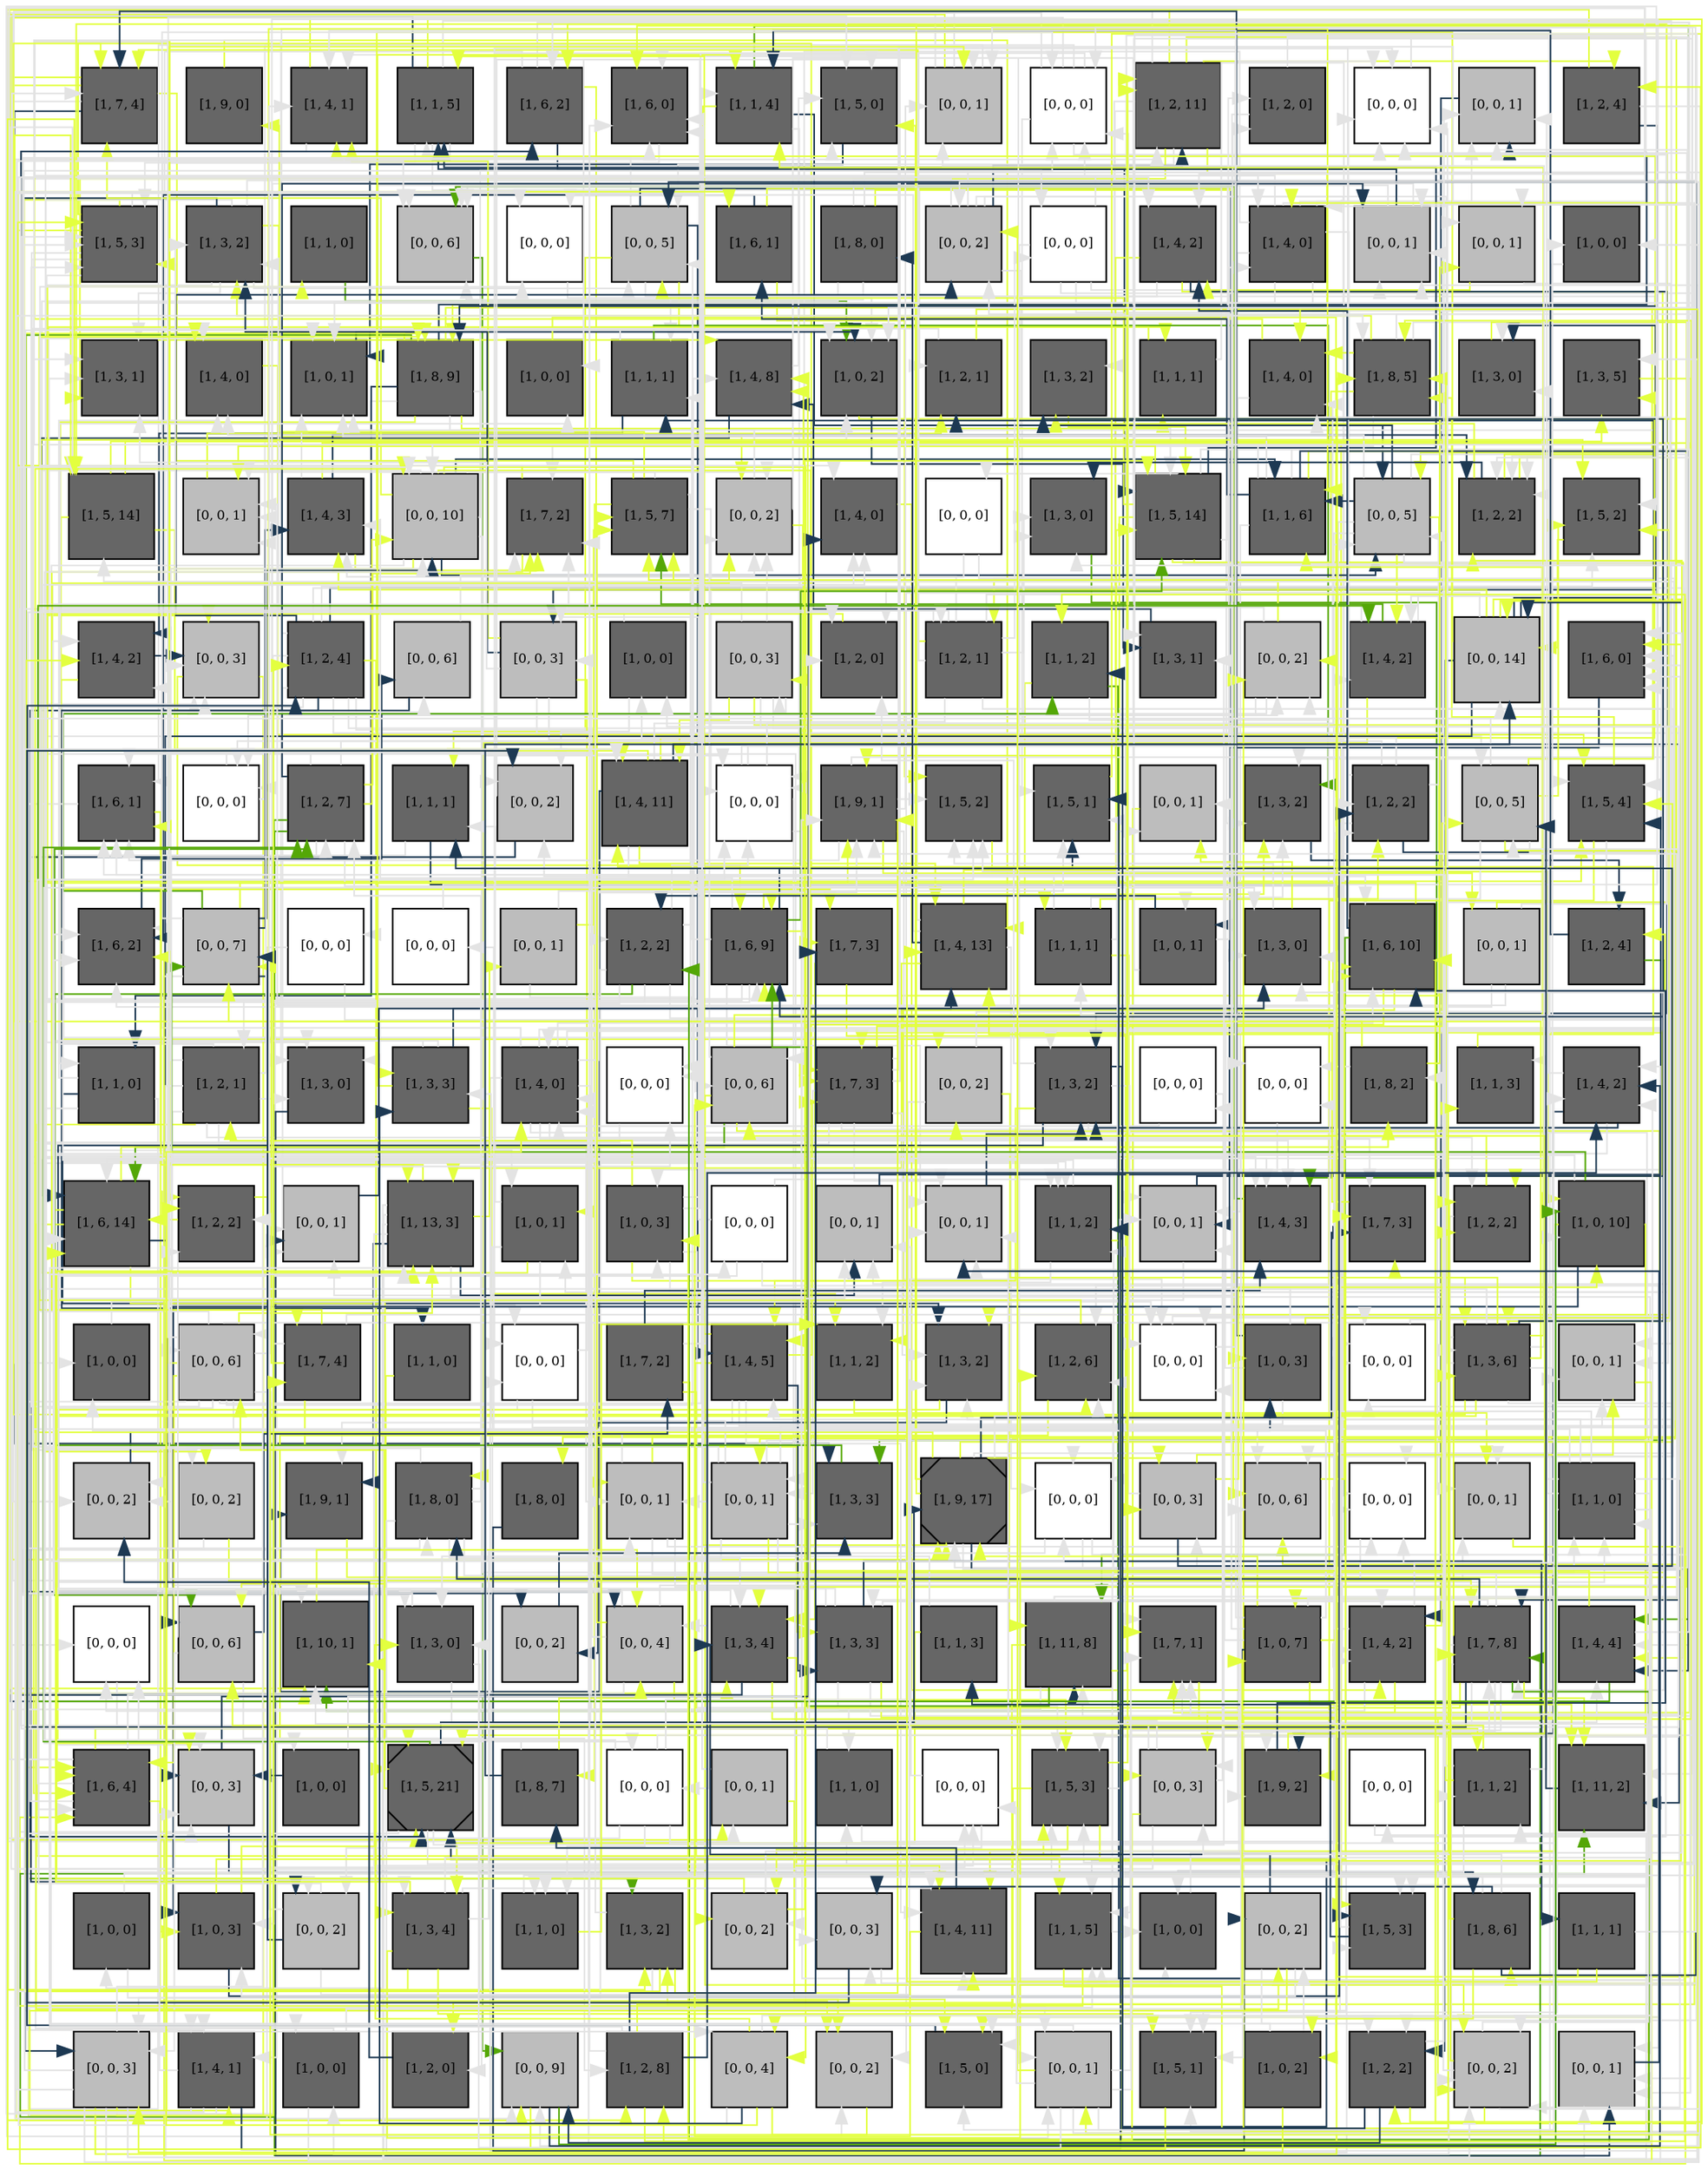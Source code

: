 digraph layout  {
rankdir=TB;
splines=ortho;
node [fixedsize=false, style=filled, width="0.6"];
edge [constraint=false];
0 [fillcolor="#666666", fontsize=8, label="[1, 7, 4]", shape=square, tooltip="name:  PTEN ,\nin_degree: 5,\nout_degree: 5"];
1 [fillcolor="#666666", fontsize=8, label="[1, 9, 0]", shape=square, tooltip="name:  Raf ,\nin_degree: 1,\nout_degree: 1"];
2 [fillcolor="#666666", fontsize=8, label="[1, 4, 1]", shape=square, tooltip="name:  Crk ,\nin_degree: 5,\nout_degree: 2"];
3 [fillcolor="#666666", fontsize=8, label="[1, 1, 5]", shape=square, tooltip="name:  Tpl2 ,\nin_degree: 4,\nout_degree: 6"];
4 [fillcolor="#666666", fontsize=8, label="[1, 6, 2]", shape=square, tooltip="name:  Rap1 ,\nin_degree: 3,\nout_degree: 4"];
5 [fillcolor="#666666", fontsize=8, label="[1, 6, 0]", shape=square, tooltip="name:  MLCP ,\nin_degree: 6,\nout_degree: 1"];
6 [fillcolor="#666666", fontsize=8, label="[1, 1, 4]", shape=square, tooltip="name:  PA ,\nin_degree: 4,\nout_degree: 4"];
7 [fillcolor="#666666", fontsize=8, label="[1, 5, 0]", shape=square, tooltip="name:  Sos ,\nin_degree: 5,\nout_degree: 1"];
8 [fillcolor="#bdbdbd", fontsize=8, label="[0, 0, 1]", shape=square, tooltip="name: None,\nin_degree: 5,\nout_degree: 4"];
9 [fillcolor="#FFFFFF", fontsize=8, label="[0, 0, 0]", shape=square, tooltip="name: None,\nin_degree: 5,\nout_degree: 6"];
10 [fillcolor="#666666", fontsize=8, label="[1, 2, 11]", shape=square, tooltip="name:  Palpha_qR ,\nin_degree: 4,\nout_degree: 9"];
11 [fillcolor="#666666", fontsize=8, label="[1, 2, 0]", shape=square, tooltip="name:  Mekk4 ,\nin_degree: 2,\nout_degree: 2"];
12 [fillcolor="#FFFFFF", fontsize=8, label="[0, 0, 0]", shape=square, tooltip="name: None,\nin_degree: 6,\nout_degree: 1"];
13 [fillcolor="#bdbdbd", fontsize=8, label="[0, 0, 1]", shape=square, tooltip="name: None,\nin_degree: 5,\nout_degree: 1"];
14 [fillcolor="#666666", fontsize=8, label="[1, 2, 4]", shape=square, tooltip="name:  Cbp ,\nin_degree: 2,\nout_degree: 3"];
15 [fillcolor="#666666", fontsize=8, label="[1, 5, 3]", shape=square, tooltip="name:  PI4K ,\nin_degree: 6,\nout_degree: 7"];
16 [fillcolor="#666666", fontsize=8, label="[1, 3, 2]", shape=square, tooltip="name:  PKC_primed ,\nin_degree: 4,\nout_degree: 7"];
17 [fillcolor="#666666", fontsize=8, label="[1, 1, 0]", shape=square, tooltip="name:  AND_34 ,\nin_degree: 1,\nout_degree: 1"];
18 [fillcolor="#bdbdbd", fontsize=8, label="[0, 0, 6]", shape=square, tooltip="name: None,\nin_degree: 6,\nout_degree: 1"];
19 [fillcolor="#FFFFFF", fontsize=8, label="[0, 0, 0]", shape=square, tooltip="name: None,\nin_degree: 3,\nout_degree: 1"];
20 [fillcolor="#bdbdbd", fontsize=8, label="[0, 0, 5]", shape=square, tooltip="name: None,\nin_degree: 5,\nout_degree: 6"];
21 [fillcolor="#666666", fontsize=8, label="[1, 6, 1]", shape=square, tooltip="name:  EGFR ,\nin_degree: 2,\nout_degree: 3"];
22 [fillcolor="#666666", fontsize=8, label="[1, 8, 0]", shape=square, tooltip="name:  PLD ,\nin_degree: 1,\nout_degree: 5"];
23 [fillcolor="#bdbdbd", fontsize=8, label="[0, 0, 2]", shape=square, tooltip="name: None,\nin_degree: 4,\nout_degree: 6"];
24 [fillcolor="#FFFFFF", fontsize=8, label="[0, 0, 0]", shape=square, tooltip="name: None,\nin_degree: 2,\nout_degree: 5"];
25 [fillcolor="#666666", fontsize=8, label="[1, 4, 2]", shape=square, tooltip="name:  Cas ,\nin_degree: 4,\nout_degree: 4"];
26 [fillcolor="#666666", fontsize=8, label="[1, 4, 0]", shape=square, tooltip="name:  PKA ,\nin_degree: 4,\nout_degree: 9"];
27 [fillcolor="#bdbdbd", fontsize=8, label="[0, 0, 1]", shape=square, tooltip="name: None,\nin_degree: 5,\nout_degree: 3"];
28 [fillcolor="#bdbdbd", fontsize=8, label="[0, 0, 1]", shape=square, tooltip="name: None,\nin_degree: 3,\nout_degree: 2"];
29 [fillcolor="#666666", fontsize=8, label="[1, 0, 0]", shape=square, tooltip="name: alpha_1213L,\nin_degree: 2,\nout_degree: 1"];
30 [fillcolor="#666666", fontsize=8, label="[1, 3, 1]", shape=square, tooltip="name:  DOCK180 ,\nin_degree: 5,\nout_degree: 1"];
31 [fillcolor="#666666", fontsize=8, label="[1, 4, 0]", shape=square, tooltip="name:  AC ,\nin_degree: 4,\nout_degree: 1"];
32 [fillcolor="#666666", fontsize=8, label="[1, 0, 1]", shape=square, tooltip="name: Stress,\nin_degree: 6,\nout_degree: 1"];
33 [fillcolor="#666666", fontsize=8, label="[1, 8, 9]", shape=square, tooltip="name:  MKK7 ,\nin_degree: 4,\nout_degree: 10"];
34 [fillcolor="#666666", fontsize=8, label="[1, 0, 0]", shape=square, tooltip="name:  EGF ,\nin_degree: 2,\nout_degree: 1"];
35 [fillcolor="#666666", fontsize=8, label="[1, 1, 1]", shape=square, tooltip="name:  RKIP ,\nin_degree: 3,\nout_degree: 3"];
36 [fillcolor="#666666", fontsize=8, label="[1, 4, 8]", shape=square, tooltip="name:  alpha_1213R ,\nin_degree: 5,\nout_degree: 2"];
37 [fillcolor="#666666", fontsize=8, label="[1, 0, 2]", shape=square, tooltip="name:  ECM ,\nin_degree: 6,\nout_degree: 2"];
38 [fillcolor="#666666", fontsize=8, label="[1, 2, 1]", shape=square, tooltip="name:  Tab_12 ,\nin_degree: 3,\nout_degree: 2"];
39 [fillcolor="#666666", fontsize=8, label="[1, 3, 2]", shape=square, tooltip="name:  Gbg_i ,\nin_degree: 3,\nout_degree: 1"];
40 [fillcolor="#666666", fontsize=8, label="[1, 1, 1]", shape=square, tooltip="name:  Arp_23 ,\nin_degree: 2,\nout_degree: 2"];
41 [fillcolor="#666666", fontsize=8, label="[1, 4, 0]", shape=square, tooltip="name:  Grb2 ,\nin_degree: 4,\nout_degree: 2"];
42 [fillcolor="#666666", fontsize=8, label="[1, 8, 5]", shape=square, tooltip="name:  Tiam ,\nin_degree: 5,\nout_degree: 6"];
43 [fillcolor="#666666", fontsize=8, label="[1, 3, 0]", shape=square, tooltip="name:  Talin ,\nin_degree: 3,\nout_degree: 1"];
44 [fillcolor="#666666", fontsize=8, label="[1, 3, 5]", shape=square, tooltip="name:  Gbg_q ,\nin_degree: 3,\nout_degree: 1"];
45 [fillcolor="#666666", fontsize=8, label="[1, 5, 14]", shape=square, tooltip="name:  PIP2_34 ,\nin_degree: 5,\nout_degree: 4"];
46 [fillcolor="#bdbdbd", fontsize=8, label="[0, 0, 1]", shape=square, tooltip="name: None,\nin_degree: 5,\nout_degree: 1"];
47 [fillcolor="#666666", fontsize=8, label="[1, 4, 3]", shape=square, tooltip="name:  MLCK ,\nin_degree: 4,\nout_degree: 4"];
48 [fillcolor="#bdbdbd", fontsize=8, label="[0, 0, 10]", shape=square, tooltip="name: None,\nin_degree: 6,\nout_degree: 11"];
49 [fillcolor="#666666", fontsize=8, label="[1, 7, 2]", shape=square, tooltip="name:  PKC ,\nin_degree: 6,\nout_degree: 2"];
50 [fillcolor="#666666", fontsize=8, label="[1, 5, 7]", shape=square, tooltip="name:  p38 ,\nin_degree: 5,\nout_degree: 6"];
51 [fillcolor="#bdbdbd", fontsize=8, label="[0, 0, 2]", shape=square, tooltip="name: None,\nin_degree: 6,\nout_degree: 3"];
52 [fillcolor="#666666", fontsize=8, label="[1, 4, 0]", shape=square, tooltip="name:  alpha_qR ,\nin_degree: 4,\nout_degree: 1"];
53 [fillcolor="#FFFFFF", fontsize=8, label="[0, 0, 0]", shape=square, tooltip="name: None,\nin_degree: 1,\nout_degree: 2"];
54 [fillcolor="#666666", fontsize=8, label="[1, 3, 0]", shape=square, tooltip="name:  MLK2 ,\nin_degree: 4,\nout_degree: 1"];
55 [fillcolor="#666666", fontsize=8, label="[1, 5, 14]", shape=square, tooltip="name:  Gas ,\nin_degree: 6,\nout_degree: 10"];
56 [fillcolor="#666666", fontsize=8, label="[1, 1, 6]", shape=square, tooltip="name:  PP2A ,\nin_degree: 4,\nout_degree: 7"];
57 [fillcolor="#bdbdbd", fontsize=8, label="[0, 0, 5]", shape=square, tooltip="name: None,\nin_degree: 5,\nout_degree: 9"];
58 [fillcolor="#666666", fontsize=8, label="[1, 2, 2]", shape=square, tooltip="name:  PDK1 ,\nin_degree: 6,\nout_degree: 4"];
59 [fillcolor="#666666", fontsize=8, label="[1, 5, 2]", shape=square, tooltip="name:  Vinc ,\nin_degree: 5,\nout_degree: 1"];
60 [fillcolor="#666666", fontsize=8, label="[1, 4, 2]", shape=square, tooltip="name:  PLC_B ,\nin_degree: 4,\nout_degree: 2"];
61 [fillcolor="#bdbdbd", fontsize=8, label="[0, 0, 3]", shape=square, tooltip="name: None,\nin_degree: 5,\nout_degree: 2"];
62 [fillcolor="#666666", fontsize=8, label="[1, 2, 4]", shape=square, tooltip="name:  ARF ,\nin_degree: 2,\nout_degree: 13"];
63 [fillcolor="#bdbdbd", fontsize=8, label="[0, 0, 6]", shape=square, tooltip="name: None,\nin_degree: 2,\nout_degree: 2"];
64 [fillcolor="#bdbdbd", fontsize=8, label="[0, 0, 3]", shape=square, tooltip="name: None,\nin_degree: 3,\nout_degree: 6"];
65 [fillcolor="#666666", fontsize=8, label="[1, 0, 0]", shape=square, tooltip="name:  alpha_1213L ,\nin_degree: 2,\nout_degree: 2"];
66 [fillcolor="#bdbdbd", fontsize=8, label="[0, 0, 3]", shape=square, tooltip="name: None,\nin_degree: 2,\nout_degree: 7"];
67 [fillcolor="#666666", fontsize=8, label="[1, 2, 0]", shape=square, tooltip="name:  Nck ,\nin_degree: 4,\nout_degree: 1"];
68 [fillcolor="#666666", fontsize=8, label="[1, 2, 1]", shape=square, tooltip="name:  MLK1 ,\nin_degree: 2,\nout_degree: 10"];
69 [fillcolor="#666666", fontsize=8, label="[1, 1, 2]", shape=square, tooltip="name:  RhoK ,\nin_degree: 3,\nout_degree: 3"];
70 [fillcolor="#666666", fontsize=8, label="[1, 3, 1]", shape=square, tooltip="name:  PDE4 ,\nin_degree: 3,\nout_degree: 1"];
71 [fillcolor="#bdbdbd", fontsize=8, label="[0, 0, 2]", shape=square, tooltip="name: None,\nin_degree: 4,\nout_degree: 4"];
72 [fillcolor="#666666", fontsize=8, label="[1, 4, 2]", shape=square, tooltip="name:  Erk ,\nin_degree: 4,\nout_degree: 4"];
73 [fillcolor="#bdbdbd", fontsize=8, label="[0, 0, 14]", shape=square, tooltip="name: None,\nin_degree: 5,\nout_degree: 9"];
74 [fillcolor="#666666", fontsize=8, label="[1, 6, 0]", shape=square, tooltip="name:  DGK ,\nin_degree: 6,\nout_degree: 1"];
75 [fillcolor="#666666", fontsize=8, label="[1, 6, 1]", shape=square, tooltip="name:  PIP_4 ,\nin_degree: 6,\nout_degree: 2"];
76 [fillcolor="#FFFFFF", fontsize=8, label="[0, 0, 0]", shape=square, tooltip="name: None,\nin_degree: 3,\nout_degree: 2"];
77 [fillcolor="#666666", fontsize=8, label="[1, 2, 7]", shape=square, tooltip="name:  p115RhoGEF ,\nin_degree: 4,\nout_degree: 9"];
78 [fillcolor="#666666", fontsize=8, label="[1, 1, 1]", shape=square, tooltip="name:  B_Parvin ,\nin_degree: 3,\nout_degree: 2"];
79 [fillcolor="#bdbdbd", fontsize=8, label="[0, 0, 2]", shape=square, tooltip="name: None,\nin_degree: 4,\nout_degree: 2"];
80 [fillcolor="#666666", fontsize=8, label="[1, 4, 11]", shape=square, tooltip="name:  Mekk3 ,\nin_degree: 4,\nout_degree: 7"];
81 [fillcolor="#FFFFFF", fontsize=8, label="[0, 0, 0]", shape=square, tooltip="name: None,\nin_degree: 6,\nout_degree: 5"];
82 [fillcolor="#666666", fontsize=8, label="[1, 9, 1]", shape=square, tooltip="name:  RalGDS ,\nin_degree: 6,\nout_degree: 6"];
83 [fillcolor="#666666", fontsize=8, label="[1, 5, 2]", shape=square, tooltip="name:  Gab1 ,\nin_degree: 5,\nout_degree: 1"];
84 [fillcolor="#666666", fontsize=8, label="[1, 5, 1]", shape=square, tooltip="name:  DAG ,\nin_degree: 5,\nout_degree: 1"];
85 [fillcolor="#bdbdbd", fontsize=8, label="[0, 0, 1]", shape=square, tooltip="name: None,\nin_degree: 3,\nout_degree: 1"];
86 [fillcolor="#666666", fontsize=8, label="[1, 3, 2]", shape=square, tooltip="name:  RhoGDI ,\nin_degree: 5,\nout_degree: 1"];
87 [fillcolor="#666666", fontsize=8, label="[1, 2, 2]", shape=square, tooltip="name:  CaMK ,\nin_degree: 4,\nout_degree: 6"];
88 [fillcolor="#bdbdbd", fontsize=8, label="[0, 0, 5]", shape=square, tooltip="name: None,\nin_degree: 4,\nout_degree: 6"];
89 [fillcolor="#666666", fontsize=8, label="[1, 5, 4]", shape=square, tooltip="name:  PLA2 ,\nin_degree: 6,\nout_degree: 3"];
90 [fillcolor="#666666", fontsize=8, label="[1, 6, 2]", shape=square, tooltip="name:  Rho ,\nin_degree: 6,\nout_degree: 1"];
91 [fillcolor="#bdbdbd", fontsize=8, label="[0, 0, 7]", shape=square, tooltip="name: None,\nin_degree: 4,\nout_degree: 7"];
92 [fillcolor="#FFFFFF", fontsize=8, label="[0, 0, 0]", shape=square, tooltip="name: None,\nin_degree: 1,\nout_degree: 2"];
93 [fillcolor="#FFFFFF", fontsize=8, label="[0, 0, 0]", shape=square, tooltip="name: None,\nin_degree: 1,\nout_degree: 1"];
94 [fillcolor="#bdbdbd", fontsize=8, label="[0, 0, 1]", shape=square, tooltip="name: None,\nin_degree: 1,\nout_degree: 3"];
95 [fillcolor="#666666", fontsize=8, label="[1, 2, 2]", shape=square, tooltip="name:  Palpha_sR ,\nin_degree: 3,\nout_degree: 7"];
96 [fillcolor="#666666", fontsize=8, label="[1, 6, 9]", shape=square, tooltip="name:  Integrins ,\nin_degree: 6,\nout_degree: 9"];
97 [fillcolor="#666666", fontsize=8, label="[1, 7, 3]", shape=square, tooltip="name:  Myosin ,\nin_degree: 3,\nout_degree: 2"];
98 [fillcolor="#666666", fontsize=8, label="[1, 4, 13]", shape=square, tooltip="name:  p190RhoGAP ,\nin_degree: 5,\nout_degree: 6"];
99 [fillcolor="#666666", fontsize=8, label="[1, 1, 1]", shape=square, tooltip="name:  CaMKK ,\nin_degree: 2,\nout_degree: 5"];
100 [fillcolor="#666666", fontsize=8, label="[1, 0, 1]", shape=square, tooltip="name: EGF,\nin_degree: 2,\nout_degree: 3"];
101 [fillcolor="#666666", fontsize=8, label="[1, 3, 0]", shape=square, tooltip="name:  PTP1b ,\nin_degree: 5,\nout_degree: 2"];
102 [fillcolor="#666666", fontsize=8, label="[1, 6, 10]", shape=square, tooltip="name:  Mekk2 ,\nin_degree: 6,\nout_degree: 6"];
103 [fillcolor="#bdbdbd", fontsize=8, label="[0, 0, 1]", shape=square, tooltip="name: None,\nin_degree: 1,\nout_degree: 4"];
104 [fillcolor="#666666", fontsize=8, label="[1, 2, 4]", shape=square, tooltip="name:  Trx ,\nin_degree: 2,\nout_degree: 2"];
105 [fillcolor="#666666", fontsize=8, label="[1, 1, 0]", shape=square, tooltip="name:  SHP2 ,\nin_degree: 2,\nout_degree: 4"];
106 [fillcolor="#666666", fontsize=8, label="[1, 2, 1]", shape=square, tooltip="name:  Ca ,\nin_degree: 2,\nout_degree: 9"];
107 [fillcolor="#666666", fontsize=8, label="[1, 3, 0]", shape=square, tooltip="name:  RasGRF_GRP ,\nin_degree: 4,\nout_degree: 1"];
108 [fillcolor="#666666", fontsize=8, label="[1, 3, 3]", shape=square, tooltip="name:  Gbg_s ,\nin_degree: 3,\nout_degree: 5"];
109 [fillcolor="#666666", fontsize=8, label="[1, 4, 0]", shape=square, tooltip="name:  B_Arrestin ,\nin_degree: 5,\nout_degree: 10"];
110 [fillcolor="#FFFFFF", fontsize=8, label="[0, 0, 0]", shape=square, tooltip="name: None,\nin_degree: 3,\nout_degree: 1"];
111 [fillcolor="#bdbdbd", fontsize=8, label="[0, 0, 6]", shape=square, tooltip="name: None,\nin_degree: 4,\nout_degree: 5"];
112 [fillcolor="#666666", fontsize=8, label="[1, 7, 3]", shape=square, tooltip="name:  MKK6 ,\nin_degree: 4,\nout_degree: 9"];
113 [fillcolor="#bdbdbd", fontsize=8, label="[0, 0, 2]", shape=square, tooltip="name: None,\nin_degree: 2,\nout_degree: 3"];
114 [fillcolor="#666666", fontsize=8, label="[1, 3, 2]", shape=square, tooltip="name:  Ras ,\nin_degree: 4,\nout_degree: 6"];
115 [fillcolor="#FFFFFF", fontsize=8, label="[0, 0, 0]", shape=square, tooltip="name: None,\nin_degree: 1,\nout_degree: 2"];
116 [fillcolor="#FFFFFF", fontsize=8, label="[0, 0, 0]", shape=square, tooltip="name: None,\nin_degree: 3,\nout_degree: 1"];
117 [fillcolor="#666666", fontsize=8, label="[1, 8, 2]", shape=square, tooltip="name:  WASP ,\nin_degree: 2,\nout_degree: 3"];
118 [fillcolor="#666666", fontsize=8, label="[1, 1, 3]", shape=square, tooltip="name:  ILK ,\nin_degree: 2,\nout_degree: 1"];
119 [fillcolor="#666666", fontsize=8, label="[1, 4, 2]", shape=square, tooltip="name:  Raf_DeP ,\nin_degree: 5,\nout_degree: 4"];
120 [fillcolor="#666666", fontsize=8, label="[1, 6, 14]", shape=square, tooltip="name:  PIP3_345 ,\nin_degree: 6,\nout_degree: 5"];
121 [fillcolor="#666666", fontsize=8, label="[1, 2, 2]", shape=square, tooltip="name:  RGS ,\nin_degree: 4,\nout_degree: 2"];
122 [fillcolor="#bdbdbd", fontsize=8, label="[0, 0, 1]", shape=square, tooltip="name: None,\nin_degree: 4,\nout_degree: 1"];
123 [fillcolor="#666666", fontsize=8, label="[1, 13, 3]", shape=square, tooltip="name:  Rac ,\nin_degree: 5,\nout_degree: 9"];
124 [fillcolor="#666666", fontsize=8, label="[1, 0, 1]", shape=square, tooltip="name:  alpha_iL ,\nin_degree: 3,\nout_degree: 4"];
125 [fillcolor="#666666", fontsize=8, label="[1, 0, 3]", shape=square, tooltip="name: IL1_TNF,\nin_degree: 3,\nout_degree: 6"];
126 [fillcolor="#FFFFFF", fontsize=8, label="[0, 0, 0]", shape=square, tooltip="name: None,\nin_degree: 1,\nout_degree: 4"];
127 [fillcolor="#bdbdbd", fontsize=8, label="[0, 0, 1]", shape=square, tooltip="name: None,\nin_degree: 4,\nout_degree: 1"];
128 [fillcolor="#bdbdbd", fontsize=8, label="[0, 0, 1]", shape=square, tooltip="name: None,\nin_degree: 6,\nout_degree: 1"];
129 [fillcolor="#666666", fontsize=8, label="[1, 1, 2]", shape=square, tooltip="name:  Trafs ,\nin_degree: 5,\nout_degree: 3"];
130 [fillcolor="#bdbdbd", fontsize=8, label="[0, 0, 1]", shape=square, tooltip="name: None,\nin_degree: 5,\nout_degree: 2"];
131 [fillcolor="#666666", fontsize=8, label="[1, 4, 3]", shape=square, tooltip="name:  PTPPEST ,\nin_degree: 5,\nout_degree: 1"];
132 [fillcolor="#666666", fontsize=8, label="[1, 7, 3]", shape=square, tooltip="name:  IP3R1 ,\nin_degree: 4,\nout_degree: 1"];
133 [fillcolor="#666666", fontsize=8, label="[1, 2, 2]", shape=square, tooltip="name:  NIK ,\nin_degree: 4,\nout_degree: 2"];
134 [fillcolor="#666666", fontsize=8, label="[1, 0, 10]", shape=square, tooltip="name:  Stress ,\nin_degree: 4,\nout_degree: 5"];
135 [fillcolor="#666666", fontsize=8, label="[1, 0, 0]", shape=square, tooltip="name: alpha_qL,\nin_degree: 2,\nout_degree: 1"];
136 [fillcolor="#bdbdbd", fontsize=8, label="[0, 0, 6]", shape=square, tooltip="name: None,\nin_degree: 3,\nout_degree: 14"];
137 [fillcolor="#666666", fontsize=8, label="[1, 7, 4]", shape=square, tooltip="name:  PI5K ,\nin_degree: 2,\nout_degree: 5"];
138 [fillcolor="#666666", fontsize=8, label="[1, 1, 0]", shape=square, tooltip="name:  TAO_12 ,\nin_degree: 1,\nout_degree: 1"];
139 [fillcolor="#FFFFFF", fontsize=8, label="[0, 0, 0]", shape=square, tooltip="name: None,\nin_degree: 3,\nout_degree: 3"];
140 [fillcolor="#666666", fontsize=8, label="[1, 7, 2]", shape=square, tooltip="name:  Cdc42 ,\nin_degree: 1,\nout_degree: 4"];
141 [fillcolor="#666666", fontsize=8, label="[1, 4, 5]", shape=square, tooltip="name:  Raf_Loc ,\nin_degree: 4,\nout_degree: 7"];
142 [fillcolor="#666666", fontsize=8, label="[1, 1, 2]", shape=square, tooltip="name:  ASK1 ,\nin_degree: 4,\nout_degree: 1"];
143 [fillcolor="#666666", fontsize=8, label="[1, 3, 2]", shape=square, tooltip="name:  p90RSK ,\nin_degree: 5,\nout_degree: 2"];
144 [fillcolor="#666666", fontsize=8, label="[1, 2, 6]", shape=square, tooltip="name:  Graf ,\nin_degree: 5,\nout_degree: 2"];
145 [fillcolor="#FFFFFF", fontsize=8, label="[0, 0, 0]", shape=square, tooltip="name: None,\nin_degree: 5,\nout_degree: 2"];
146 [fillcolor="#666666", fontsize=8, label="[1, 0, 3]", shape=square, tooltip="name: alpha_iL,\nin_degree: 2,\nout_degree: 5"];
147 [fillcolor="#FFFFFF", fontsize=8, label="[0, 0, 0]", shape=square, tooltip="name: None,\nin_degree: 4,\nout_degree: 1"];
148 [fillcolor="#666666", fontsize=8, label="[1, 3, 6]", shape=square, tooltip="name:  Ral ,\nin_degree: 4,\nout_degree: 12"];
149 [fillcolor="#bdbdbd", fontsize=8, label="[0, 0, 1]", shape=square, tooltip="name: None,\nin_degree: 5,\nout_degree: 1"];
150 [fillcolor="#bdbdbd", fontsize=8, label="[0, 0, 2]", shape=square, tooltip="name: None,\nin_degree: 4,\nout_degree: 1"];
151 [fillcolor="#bdbdbd", fontsize=8, label="[0, 0, 2]", shape=square, tooltip="name: None,\nin_degree: 2,\nout_degree: 2"];
152 [fillcolor="#666666", fontsize=8, label="[1, 9, 1]", shape=square, tooltip="name:  GRK ,\nin_degree: 3,\nout_degree: 1"];
153 [fillcolor="#666666", fontsize=8, label="[1, 8, 0]", shape=square, tooltip="name:  p120RasGAP ,\nin_degree: 3,\nout_degree: 7"];
154 [fillcolor="#666666", fontsize=8, label="[1, 8, 0]", shape=square, tooltip="name:  Csk ,\nin_degree: 1,\nout_degree: 1"];
155 [fillcolor="#bdbdbd", fontsize=8, label="[0, 0, 1]", shape=square, tooltip="name: None,\nin_degree: 4,\nout_degree: 5"];
156 [fillcolor="#bdbdbd", fontsize=8, label="[0, 0, 1]", shape=square, tooltip="name: None,\nin_degree: 3,\nout_degree: 9"];
157 [fillcolor="#666666", fontsize=8, label="[1, 3, 3]", shape=square, tooltip="name:  Gbg_1213 ,\nin_degree: 4,\nout_degree: 1"];
158 [fillcolor="#666666", fontsize=8, label="[1, 9, 17]", shape=Msquare, tooltip="name:  PAK ,\nin_degree: 5,\nout_degree: 10"];
159 [fillcolor="#FFFFFF", fontsize=8, label="[0, 0, 0]", shape=square, tooltip="name: None,\nin_degree: 4,\nout_degree: 3"];
160 [fillcolor="#bdbdbd", fontsize=8, label="[0, 0, 3]", shape=square, tooltip="name: None,\nin_degree: 3,\nout_degree: 4"];
161 [fillcolor="#bdbdbd", fontsize=8, label="[0, 0, 6]", shape=square, tooltip="name: None,\nin_degree: 5,\nout_degree: 1"];
162 [fillcolor="#FFFFFF", fontsize=8, label="[0, 0, 0]", shape=square, tooltip="name: None,\nin_degree: 5,\nout_degree: 1"];
163 [fillcolor="#bdbdbd", fontsize=8, label="[0, 0, 1]", shape=square, tooltip="name: None,\nin_degree: 4,\nout_degree: 1"];
164 [fillcolor="#666666", fontsize=8, label="[1, 1, 0]", shape=square, tooltip="name:  CaM ,\nin_degree: 3,\nout_degree: 9"];
165 [fillcolor="#FFFFFF", fontsize=8, label="[0, 0, 0]", shape=square, tooltip="name: None,\nin_degree: 3,\nout_degree: 1"];
166 [fillcolor="#bdbdbd", fontsize=8, label="[0, 0, 6]", shape=square, tooltip="name: None,\nin_degree: 4,\nout_degree: 4"];
167 [fillcolor="#666666", fontsize=8, label="[1, 10, 1]", shape=square, tooltip="name:  Sek1 ,\nin_degree: 5,\nout_degree: 1"];
168 [fillcolor="#666666", fontsize=8, label="[1, 3, 0]", shape=square, tooltip="name:  IP3 ,\nin_degree: 4,\nout_degree: 3"];
169 [fillcolor="#bdbdbd", fontsize=8, label="[0, 0, 2]", shape=square, tooltip="name: None,\nin_degree: 2,\nout_degree: 1"];
170 [fillcolor="#bdbdbd", fontsize=8, label="[0, 0, 4]", shape=square, tooltip="name: None,\nin_degree: 4,\nout_degree: 6"];
171 [fillcolor="#666666", fontsize=8, label="[1, 3, 4]", shape=square, tooltip="name:  MLK3 ,\nin_degree: 5,\nout_degree: 4"];
172 [fillcolor="#666666", fontsize=8, label="[1, 3, 3]", shape=square, tooltip="name:  Raf_Rest ,\nin_degree: 3,\nout_degree: 7"];
173 [fillcolor="#666666", fontsize=8, label="[1, 1, 3]", shape=square, tooltip="name:  GCK ,\nin_degree: 1,\nout_degree: 2"];
174 [fillcolor="#666666", fontsize=8, label="[1, 11, 8]", shape=square, tooltip="name:  Src ,\nin_degree: 4,\nout_degree: 5"];
175 [fillcolor="#666666", fontsize=8, label="[1, 7, 1]", shape=square, tooltip="name:  PI3K ,\nin_degree: 6,\nout_degree: 1"];
176 [fillcolor="#666666", fontsize=8, label="[1, 0, 7]", shape=square, tooltip="name:  alpha_sL ,\nin_degree: 2,\nout_degree: 9"];
177 [fillcolor="#666666", fontsize=8, label="[1, 4, 2]", shape=square, tooltip="name:  alpha_iR ,\nin_degree: 5,\nout_degree: 5"];
178 [fillcolor="#666666", fontsize=8, label="[1, 7, 8]", shape=square, tooltip="name:  Gai ,\nin_degree: 6,\nout_degree: 13"];
179 [fillcolor="#666666", fontsize=8, label="[1, 4, 4]", shape=square, tooltip="name:  MKPs ,\nin_degree: 5,\nout_degree: 3"];
180 [fillcolor="#666666", fontsize=8, label="[1, 6, 4]", shape=square, tooltip="name:  PLC_g ,\nin_degree: 6,\nout_degree: 6"];
181 [fillcolor="#bdbdbd", fontsize=8, label="[0, 0, 3]", shape=square, tooltip="name: None,\nin_degree: 6,\nout_degree: 2"];
182 [fillcolor="#666666", fontsize=8, label="[1, 0, 0]", shape=square, tooltip="name:  IL1_TNF ,\nin_degree: 1,\nout_degree: 2"];
183 [fillcolor="#666666", fontsize=8, label="[1, 5, 21]", shape=Msquare, tooltip="name:  Shc ,\nin_degree: 6,\nout_degree: 6"];
184 [fillcolor="#666666", fontsize=8, label="[1, 8, 7]", shape=square, tooltip="name:  Mek ,\nin_degree: 2,\nout_degree: 3"];
185 [fillcolor="#FFFFFF", fontsize=8, label="[0, 0, 0]", shape=square, tooltip="name: None,\nin_degree: 2,\nout_degree: 6"];
186 [fillcolor="#bdbdbd", fontsize=8, label="[0, 0, 1]", shape=square, tooltip="name: None,\nin_degree: 2,\nout_degree: 2"];
187 [fillcolor="#666666", fontsize=8, label="[1, 1, 0]", shape=square, tooltip="name:  PTPa ,\nin_degree: 2,\nout_degree: 2"];
188 [fillcolor="#FFFFFF", fontsize=8, label="[0, 0, 0]", shape=square, tooltip="name: None,\nin_degree: 3,\nout_degree: 2"];
189 [fillcolor="#666666", fontsize=8, label="[1, 5, 3]", shape=square, tooltip="name:  Fak ,\nin_degree: 6,\nout_degree: 5"];
190 [fillcolor="#bdbdbd", fontsize=8, label="[0, 0, 3]", shape=square, tooltip="name: None,\nin_degree: 4,\nout_degree: 5"];
191 [fillcolor="#666666", fontsize=8, label="[1, 9, 2]", shape=square, tooltip="name:  Mekk1 ,\nin_degree: 4,\nout_degree: 2"];
192 [fillcolor="#FFFFFF", fontsize=8, label="[0, 0, 0]", shape=square, tooltip="name: None,\nin_degree: 1,\nout_degree: 1"];
193 [fillcolor="#666666", fontsize=8, label="[1, 1, 2]", shape=square, tooltip="name:  AA ,\nin_degree: 3,\nout_degree: 5"];
194 [fillcolor="#666666", fontsize=8, label="[1, 11, 2]", shape=square, tooltip="name:  MKK3 ,\nin_degree: 5,\nout_degree: 1"];
195 [fillcolor="#666666", fontsize=8, label="[1, 0, 0]", shape=square, tooltip="name:  ExtPump ,\nin_degree: 1,\nout_degree: 2"];
196 [fillcolor="#666666", fontsize=8, label="[1, 0, 3]", shape=square, tooltip="name: ECM,\nin_degree: 4,\nout_degree: 3"];
197 [fillcolor="#bdbdbd", fontsize=8, label="[0, 0, 2]", shape=square, tooltip="name: None,\nin_degree: 3,\nout_degree: 4"];
198 [fillcolor="#666666", fontsize=8, label="[1, 3, 4]", shape=square, tooltip="name:  Pix_Cool ,\nin_degree: 3,\nout_degree: 7"];
199 [fillcolor="#666666", fontsize=8, label="[1, 1, 0]", shape=square, tooltip="name:  RalBP1 ,\nin_degree: 3,\nout_degree: 2"];
200 [fillcolor="#666666", fontsize=8, label="[1, 3, 2]", shape=square, tooltip="name:  cAMP ,\nin_degree: 3,\nout_degree: 4"];
201 [fillcolor="#bdbdbd", fontsize=8, label="[0, 0, 2]", shape=square, tooltip="name: None,\nin_degree: 3,\nout_degree: 3"];
202 [fillcolor="#bdbdbd", fontsize=8, label="[0, 0, 3]", shape=square, tooltip="name: None,\nin_degree: 3,\nout_degree: 2"];
203 [fillcolor="#666666", fontsize=8, label="[1, 4, 11]", shape=square, tooltip="name:  alpha_sR ,\nin_degree: 6,\nout_degree: 2"];
204 [fillcolor="#666666", fontsize=8, label="[1, 1, 5]", shape=square, tooltip="name:  TAK1 ,\nin_degree: 5,\nout_degree: 2"];
205 [fillcolor="#666666", fontsize=8, label="[1, 0, 0]", shape=square, tooltip="name: alpha_sL,\nin_degree: 3,\nout_degree: 1"];
206 [fillcolor="#bdbdbd", fontsize=8, label="[0, 0, 2]", shape=square, tooltip="name: None,\nin_degree: 3,\nout_degree: 4"];
207 [fillcolor="#666666", fontsize=8, label="[1, 5, 3]", shape=square, tooltip="name:  Gaq ,\nin_degree: 5,\nout_degree: 2"];
208 [fillcolor="#666666", fontsize=8, label="[1, 8, 6]", shape=square, tooltip="name:  Akt ,\nin_degree: 2,\nout_degree: 6"];
209 [fillcolor="#666666", fontsize=8, label="[1, 1, 1]", shape=square, tooltip="name:  IL1_TNFR ,\nin_degree: 1,\nout_degree: 3"];
210 [fillcolor="#bdbdbd", fontsize=8, label="[0, 0, 3]", shape=square, tooltip="name: None,\nin_degree: 4,\nout_degree: 9"];
211 [fillcolor="#666666", fontsize=8, label="[1, 4, 1]", shape=square, tooltip="name:  Ga_1213 ,\nin_degree: 4,\nout_degree: 5"];
212 [fillcolor="#666666", fontsize=8, label="[1, 0, 0]", shape=square, tooltip="name: ExtPump,\nin_degree: 2,\nout_degree: 3"];
213 [fillcolor="#666666", fontsize=8, label="[1, 2, 0]", shape=square, tooltip="name:  Palpha_iR ,\nin_degree: 2,\nout_degree: 1"];
214 [fillcolor="#bdbdbd", fontsize=8, label="[0, 0, 9]", shape=square, tooltip="name: None,\nin_degree: 5,\nout_degree: 3"];
215 [fillcolor="#666666", fontsize=8, label="[1, 2, 8]", shape=square, tooltip="name:  Palpha_1213R ,\nin_degree: 3,\nout_degree: 6"];
216 [fillcolor="#bdbdbd", fontsize=8, label="[0, 0, 4]", shape=square, tooltip="name: None,\nin_degree: 3,\nout_degree: 6"];
217 [fillcolor="#bdbdbd", fontsize=8, label="[0, 0, 2]", shape=square, tooltip="name: None,\nin_degree: 4,\nout_degree: 1"];
218 [fillcolor="#666666", fontsize=8, label="[1, 5, 0]", shape=square, tooltip="name:  SAPK ,\nin_degree: 5,\nout_degree: 1"];
219 [fillcolor="#bdbdbd", fontsize=8, label="[0, 0, 1]", shape=square, tooltip="name: None,\nin_degree: 4,\nout_degree: 8"];
220 [fillcolor="#666666", fontsize=8, label="[1, 5, 1]", shape=square, tooltip="name:  PIP2_45 ,\nin_degree: 5,\nout_degree: 1"];
221 [fillcolor="#666666", fontsize=8, label="[1, 0, 2]", shape=square, tooltip="name:  alpha_qL ,\nin_degree: 2,\nout_degree: 3"];
222 [fillcolor="#666666", fontsize=8, label="[1, 2, 2]", shape=square, tooltip="name:  Actin ,\nin_degree: 4,\nout_degree: 4"];
223 [fillcolor="#bdbdbd", fontsize=8, label="[0, 0, 2]", shape=square, tooltip="name: None,\nin_degree: 6,\nout_degree: 5"];
224 [fillcolor="#bdbdbd", fontsize=8, label="[0, 0, 1]", shape=square, tooltip="name: None,\nin_degree: 5,\nout_degree: 1"];
0 -> 33  [color="#E3FF3F", style="penwidth(0.1)", tooltip="0( PTEN ) to 120( PIP3_345 )", weight=1];
0 -> 186  [color="#E3FF3F", style="penwidth(0.1)", tooltip="33( MKK7 ) to 218( SAPK )", weight=1];
0 -> 200  [color="#E3FF3F", style="penwidth(0.1)", tooltip="31( AC ) to 200( cAMP )", weight=1];
0 -> 157  [color="#1D3953", style="penwidth(0.1)", tooltip="36( alpha_1213R ) to 157( Gbg_1213 )", weight=1];
0 -> 163  [color=grey89, style="penwidth(0.1)", tooltip=" ", weight=1];
1 -> 98  [color="#E3FF3F", style="penwidth(0.1)", tooltip="1( Raf ) to 172( Raf_Rest )", weight=1];
2 -> 158  [color="#E3FF3F", style="penwidth(0.1)", tooltip="58( PDK1 ) to 16( PKC_primed )", weight=1];
2 -> 153  [color=grey89, style="penwidth(0.1)", tooltip=" ", weight=1];
3 -> 174  [color="#1D3953", style="penwidth(0.1)", tooltip="154( Csk ) to 174( Src )", weight=1];
3 -> 222  [color="#E3FF3F", style="penwidth(0.1)", tooltip="40( Arp_23 ) to 222( Actin )", weight=1];
3 -> 38  [color=grey89, style="penwidth(0.1)", tooltip=" ", weight=1];
3 -> 58  [color=grey89, style="penwidth(0.1)", tooltip=" ", weight=1];
3 -> 15  [color=grey89, style="penwidth(0.1)", tooltip=" ", weight=1];
3 -> 149  [color=grey89, style="penwidth(0.1)", tooltip=" ", weight=1];
4 -> 155  [color="#E3FF3F", style="penwidth(0.1)", tooltip="200( cAMP ) to 26( PKA )", weight=1];
4 -> 122  [color=grey89, style="penwidth(0.1)", tooltip=" ", weight=1];
4 -> 55  [color="#1D3953", style="penwidth(0.1)", tooltip="154( Csk ) to 174( Src )", weight=1];
4 -> 179  [color=grey89, style="penwidth(0.1)", tooltip=" ", weight=1];
5 -> 90  [color=grey89, style="penwidth(0.1)", tooltip=" ", weight=1];
6 -> 179  [color="#54A706", style="penwidth(0.1)", tooltip="35( RKIP ) to 1( Raf )", weight=1];
6 -> 57  [color="#1D3953", style="penwidth(0.1)", tooltip="86( RhoGDI ) to 90( Rho )", weight=1];
6 -> 158  [color="#E3FF3F", style="penwidth(0.1)", tooltip="67( Nck ) to 158( PAK )", weight=1];
6 -> 81  [color=grey89, style="penwidth(0.1)", tooltip=" ", weight=1];
7 -> 32  [color="#1D3953", style="penwidth(0.1)", tooltip="7( Sos ) to 114( Ras )", weight=1];
8 -> 75  [color=grey89, style="penwidth(0.1)", tooltip=" ", weight=1];
8 -> 186  [color=grey89, style="penwidth(0.1)", tooltip=" ", weight=1];
8 -> 167  [color="#E3FF3F", style="penwidth(0.1)", tooltip="142( ASK1 ) to 167( Sek1 )", weight=1];
8 -> 165  [color=grey89, style="penwidth(0.1)", tooltip=" ", weight=1];
9 -> 125  [color=grey89, style="penwidth(0.1)", tooltip=" ", weight=1];
9 -> 79  [color=grey89, style="penwidth(0.1)", tooltip=" ", weight=1];
9 -> 84  [color=grey89, style="penwidth(0.1)", tooltip=" ", weight=1];
9 -> 136  [color=grey89, style="penwidth(0.1)", tooltip=" ", weight=1];
9 -> 150  [color=grey89, style="penwidth(0.1)", tooltip=" ", weight=1];
9 -> 76  [color=grey89, style="penwidth(0.1)", tooltip=" ", weight=1];
10 -> 33  [color="#E3FF3F", style="penwidth(0.1)", tooltip="189( Fak ) to 183( Shc )", weight=1];
10 -> 67  [color=grey89, style="penwidth(0.1)", tooltip=" ", weight=1];
10 -> 14  [color="#E3FF3F", style="penwidth(0.1)", tooltip="189( Fak ) to 41( Grb2 )", weight=1];
10 -> 215  [color="#E3FF3F", style="penwidth(0.1)", tooltip="152( GRK ) to 215( Palpha_1213R )", weight=1];
10 -> 39  [color=grey89, style="penwidth(0.1)", tooltip=" ", weight=1];
10 -> 154  [color="#E3FF3F", style="penwidth(0.1)", tooltip="39( Gbg_i ) to 154( Csk )", weight=1];
10 -> 135  [color=grey89, style="penwidth(0.1)", tooltip=" ", weight=1];
10 -> 30  [color="#E3FF3F", style="penwidth(0.1)", tooltip="189( Fak ) to 117( WASP )", weight=1];
10 -> 20  [color=grey89, style="penwidth(0.1)", tooltip=" ", weight=1];
11 -> 158  [color=grey89, style="penwidth(0.1)", tooltip=" ", weight=1];
11 -> 122  [color=grey89, style="penwidth(0.1)", tooltip=" ", weight=1];
12 -> 174  [color=grey89, style="penwidth(0.1)", tooltip=" ", weight=1];
13 -> 177  [color="#1D3953", style="penwidth(0.1)", tooltip="213( Palpha_iR ) to 177( alpha_iR )", weight=1];
14 -> 64  [color="#1D3953", style="penwidth(0.1)", tooltip="14( Cbp ) to 154( Csk )", weight=1];
14 -> 214  [color=grey89, style="penwidth(0.1)", tooltip=" ", weight=1];
14 -> 171  [color="#E3FF3F", style="penwidth(0.1)", tooltip="189( Fak ) to 41( Grb2 )", weight=1];
15 -> 89  [color="#E3FF3F", style="penwidth(0.1)", tooltip="140( Cdc42 ) to 68( MLK1 )", weight=1];
15 -> 129  [color=grey89, style="penwidth(0.1)", tooltip=" ", weight=1];
15 -> 112  [color="#E3FF3F", style="penwidth(0.1)", tooltip="138( TAO_12 ) to 112( MKK6 )", weight=1];
15 -> 107  [color=grey89, style="penwidth(0.1)", tooltip=" ", weight=1];
15 -> 214  [color="#E3FF3F", style="penwidth(0.1)", tooltip="140( Cdc42 ) to 171( MLK3 )", weight=1];
15 -> 111  [color=grey89, style="penwidth(0.1)", tooltip=" ", weight=1];
15 -> 131  [color=grey89, style="penwidth(0.1)", tooltip=" ", weight=1];
16 -> 51  [color="#E3FF3F", style="penwidth(0.1)", tooltip="209( IL1_TNFR ) to 171( MLK3 )", weight=1];
16 -> 217  [color=grey89, style="penwidth(0.1)", tooltip=" ", weight=1];
16 -> 30  [color=grey89, style="penwidth(0.1)", tooltip=" ", weight=1];
16 -> 88  [color=grey89, style="penwidth(0.1)", tooltip=" ", weight=1];
16 -> 170  [color="#1D3953", style="penwidth(0.1)", tooltip="14( Cbp ) to 154( Csk )", weight=1];
16 -> 96  [color=grey89, style="penwidth(0.1)", tooltip=" ", weight=1];
16 -> 20  [color=grey89, style="penwidth(0.1)", tooltip=" ", weight=1];
17 -> 37  [color="#54A706", style="penwidth(0.1)", tooltip="17( AND_34 ) to 148( Ral )", weight=1];
18 -> 214  [color="#54A706", style="penwidth(0.1)", tooltip="54( MLK2 ) to 167( Sek1 )", weight=1];
19 -> 37  [color=grey89, style="penwidth(0.1)", tooltip=" ", weight=1];
20 -> 100  [color="#1D3953", style="penwidth(0.1)", tooltip="39( Gbg_i ) to 140( Cdc42 )", weight=1];
20 -> 40  [color="#E3FF3F", style="penwidth(0.1)", tooltip="117( WASP ) to 40( Arp_23 )", weight=1];
20 -> 58  [color=grey89, style="penwidth(0.1)", tooltip=" ", weight=1];
20 -> 141  [color="#1D3953", style="penwidth(0.1)", tooltip="182( IL1_TNF ) to 209( IL1_TNFR )", weight=1];
20 -> 78  [color="#E3FF3F", style="penwidth(0.1)", tooltip="118( ILK ) to 78( B_Parvin )", weight=1];
20 -> 3  [color=grey89, style="penwidth(0.1)", tooltip=" ", weight=1];
21 -> 90  [color="#1D3953", style="penwidth(0.1)", tooltip="86( RhoGDI ) to 90( Rho )", weight=1];
21 -> 161  [color="#E3FF3F", style="penwidth(0.1)", tooltip="21( EGFR ) to 41( Grb2 )", weight=1];
21 -> 83  [color="#E3FF3F", style="penwidth(0.1)", tooltip="21( EGFR ) to 175( PI3K )", weight=1];
22 -> 146  [color="#E3FF3F", style="penwidth(0.1)", tooltip="22( PLD ) to 6( PA )", weight=1];
22 -> 222  [color=grey89, style="penwidth(0.1)", tooltip=" ", weight=1];
22 -> 18  [color=grey89, style="penwidth(0.1)", tooltip=" ", weight=1];
22 -> 124  [color=grey89, style="penwidth(0.1)", tooltip=" ", weight=1];
22 -> 194  [color=grey89, style="penwidth(0.1)", tooltip=" ", weight=1];
23 -> 148  [color=grey89, style="penwidth(0.1)", tooltip=" ", weight=1];
23 -> 147  [color=grey89, style="penwidth(0.1)", tooltip=" ", weight=1];
23 -> 55  [color=grey89, style="penwidth(0.1)", tooltip=" ", weight=1];
23 -> 168  [color=grey89, style="penwidth(0.1)", tooltip=" ", weight=1];
23 -> 10  [color="#1D3953", style="penwidth(0.1)", tooltip="44( Gbg_q ) to 154( Csk )", weight=1];
23 -> 220  [color=grey89, style="penwidth(0.1)", tooltip=" ", weight=1];
24 -> 86  [color=grey89, style="penwidth(0.1)", tooltip=" ", weight=1];
24 -> 181  [color=grey89, style="penwidth(0.1)", tooltip=" ", weight=1];
24 -> 27  [color=grey89, style="penwidth(0.1)", tooltip=" ", weight=1];
24 -> 202  [color=grey89, style="penwidth(0.1)", tooltip=" ", weight=1];
24 -> 218  [color=grey89, style="penwidth(0.1)", tooltip=" ", weight=1];
25 -> 35  [color=grey89, style="penwidth(0.1)", tooltip=" ", weight=1];
25 -> 114  [color="#1D3953", style="penwidth(0.1)", tooltip="7( Sos ) to 114( Ras )", weight=1];
25 -> 112  [color="#E3FF3F", style="penwidth(0.1)", tooltip="25( Cas ) to 17( AND_34 )", weight=1];
25 -> 82  [color="#E3FF3F", style="penwidth(0.1)", tooltip="36( alpha_1213R ) to 82( RalGDS )", weight=1];
26 -> 61  [color=grey89, style="penwidth(0.1)", tooltip=" ", weight=1];
26 -> 9  [color=grey89, style="penwidth(0.1)", tooltip=" ", weight=1];
26 -> 111  [color=grey89, style="penwidth(0.1)", tooltip=" ", weight=1];
26 -> 72  [color=grey89, style="penwidth(0.1)", tooltip=" ", weight=1];
26 -> 128  [color=grey89, style="penwidth(0.1)", tooltip=" ", weight=1];
26 -> 189  [color=grey89, style="penwidth(0.1)", tooltip=" ", weight=1];
26 -> 89  [color=grey89, style="penwidth(0.1)", tooltip=" ", weight=1];
26 -> 159  [color=grey89, style="penwidth(0.1)", tooltip=" ", weight=1];
26 -> 13  [color=grey89, style="penwidth(0.1)", tooltip=" ", weight=1];
27 -> 107  [color=grey89, style="penwidth(0.1)", tooltip=" ", weight=1];
27 -> 3  [color="#1D3953", style="penwidth(0.1)", tooltip="157( Gbg_1213 ) to 154( Csk )", weight=1];
27 -> 136  [color=grey89, style="penwidth(0.1)", tooltip=" ", weight=1];
28 -> 127  [color=grey89, style="penwidth(0.1)", tooltip=" ", weight=1];
28 -> 25  [color="#E3FF3F", style="penwidth(0.1)", tooltip="36( alpha_1213R ) to 82( RalGDS )", weight=1];
29 -> 58  [color=grey89, style="penwidth(0.1)", tooltip=" ", weight=1];
30 -> 36  [color="#E3FF3F", style="penwidth(0.1)", tooltip="189( Fak ) to 117( WASP )", weight=1];
31 -> 89  [color="#E3FF3F", style="penwidth(0.1)", tooltip="31( AC ) to 200( cAMP )", weight=1];
32 -> 37  [color="#1D3953", style="penwidth(0.1)", tooltip="7( Sos ) to 114( Ras )", weight=1];
33 -> 180  [color="#E3FF3F", style="penwidth(0.1)", tooltip="189( Fak ) to 137( PI5K )", weight=1];
33 -> 113  [color="#E3FF3F", style="penwidth(0.1)", tooltip="33( MKK7 ) to 218( SAPK )", weight=1];
33 -> 86  [color=grey89, style="penwidth(0.1)", tooltip=" ", weight=1];
33 -> 57  [color="#E3FF3F", style="penwidth(0.1)", tooltip="189( Fak ) to 153( p120RasGAP )", weight=1];
33 -> 105  [color="#1D3953", style="penwidth(0.1)", tooltip="83( Gab1 ) to 105( SHP2 )", weight=1];
33 -> 13  [color="#1D3953", style="penwidth(0.1)", tooltip="213( Palpha_iR ) to 177( alpha_iR )", weight=1];
33 -> 200  [color="#54A706", style="penwidth(0.1)", tooltip="70( PDE4 ) to 200( cAMP )", weight=1];
33 -> 92  [color=grey89, style="penwidth(0.1)", tooltip=" ", weight=1];
33 -> 40  [color="#E3FF3F", style="penwidth(0.1)", tooltip="189( Fak ) to 183( Shc )", weight=1];
33 -> 213  [color=grey89, style="penwidth(0.1)", tooltip=" ", weight=1];
34 -> 221  [color="#E3FF3F", style="penwidth(0.1)", tooltip="34( EGF ) to 21( EGFR )", weight=1];
35 -> 60  [color="#1D3953", style="penwidth(0.1)", tooltip="118( ILK ) to 97( Myosin )", weight=1];
35 -> 86  [color="#54A706", style="penwidth(0.1)", tooltip="35( RKIP ) to 1( Raf )", weight=1];
35 -> 162  [color=grey89, style="penwidth(0.1)", tooltip=" ", weight=1];
36 -> 7  [color=grey89, style="penwidth(0.1)", tooltip=" ", weight=1];
36 -> 120  [color="#1D3953", style="penwidth(0.1)", tooltip="37( ECM ) to 131( PTPPEST )", weight=1];
37 -> 70  [color="#1D3953", style="penwidth(0.1)", tooltip="37( ECM ) to 131( PTPPEST )", weight=1];
37 -> 161  [color="#E3FF3F", style="penwidth(0.1)", tooltip="37( ECM ) to 31( AC )", weight=1];
38 -> 200  [color="#E3FF3F", style="penwidth(0.1)", tooltip="39( Gbg_i ) to 60( PLC_B )", weight=1];
38 -> 151  [color=grey89, style="penwidth(0.1)", tooltip=" ", weight=1];
39 -> 55  [color="#E3FF3F", style="penwidth(0.1)", tooltip="39( Gbg_i ) to 154( Csk )", weight=1];
40 -> 61  [color="#E3FF3F", style="penwidth(0.1)", tooltip="189( Fak ) to 183( Shc )", weight=1];
40 -> 162  [color=grey89, style="penwidth(0.1)", tooltip=" ", weight=1];
41 -> 191  [color=grey89, style="penwidth(0.1)", tooltip=" ", weight=1];
41 -> 121  [color="#E3FF3F", style="penwidth(0.1)", tooltip="41( Grb2 ) to 7( Sos )", weight=1];
42 -> 187  [color=grey89, style="penwidth(0.1)", tooltip=" ", weight=1];
42 -> 41  [color="#E3FF3F", style="penwidth(0.1)", tooltip="189( Fak ) to 41( Grb2 )", weight=1];
42 -> 124  [color=grey89, style="penwidth(0.1)", tooltip=" ", weight=1];
42 -> 16  [color="#E3FF3F", style="penwidth(0.1)", tooltip="209( IL1_TNFR ) to 171( MLK3 )", weight=1];
42 -> 49  [color=grey89, style="penwidth(0.1)", tooltip=" ", weight=1];
42 -> 68  [color="#E3FF3F", style="penwidth(0.1)", tooltip="31( AC ) to 200( cAMP )", weight=1];
43 -> 171  [color="#E3FF3F", style="penwidth(0.1)", tooltip="43( Talin ) to 189( Fak )", weight=1];
44 -> 208  [color="#E3FF3F", style="penwidth(0.1)", tooltip="56( PP2A ) to 208( Akt )", weight=1];
45 -> 44  [color="#E3FF3F", style="penwidth(0.1)", tooltip="207( Gaq ) to 44( Gbg_q )", weight=1];
45 -> 80  [color="#E3FF3F", style="penwidth(0.1)", tooltip="83( Gab1 ) to 80( Mekk3 )", weight=1];
45 -> 99  [color="#E3FF3F", style="penwidth(0.1)", tooltip="220( PIP2_45 ) to 153( p120RasGAP )", weight=1];
45 -> 207  [color="#E3FF3F", style="penwidth(0.1)", tooltip="220( PIP2_45 ) to 120( PIP3_345 )", weight=1];
46 -> 38  [color="#E3FF3F", style="penwidth(0.1)", tooltip="39( Gbg_i ) to 60( PLC_B )", weight=1];
47 -> 32  [color=grey89, style="penwidth(0.1)", tooltip=" ", weight=1];
47 -> 175  [color="#E3FF3F", style="penwidth(0.1)", tooltip="21( EGFR ) to 175( PI3K )", weight=1];
47 -> 49  [color="#E3FF3F", style="penwidth(0.1)", tooltip="84( DAG ) to 49( PKC )", weight=1];
47 -> 58  [color="#1D3953", style="penwidth(0.1)", tooltip="218( SAPK ) to 54( MLK2 )", weight=1];
48 -> 0  [color="#E3FF3F", style="penwidth(0.1)", tooltip="90( Rho ) to 0( PTEN )", weight=1];
48 -> 112  [color="#E3FF3F", style="penwidth(0.1)", tooltip="158( PAK ) to 1( Raf )", weight=1];
48 -> 57  [color="#1D3953", style="penwidth(0.1)", tooltip="129( Trafs ) to 38( Tab_12 )", weight=1];
48 -> 216  [color="#E3FF3F", style="penwidth(0.1)", tooltip="215( Palpha_1213R ) to 109( B_Arrestin )", weight=1];
48 -> 164  [color=grey89, style="penwidth(0.1)", tooltip=" ", weight=1];
48 -> 9  [color=grey89, style="penwidth(0.1)", tooltip=" ", weight=1];
48 -> 139  [color=grey89, style="penwidth(0.1)", tooltip=" ", weight=1];
48 -> 51  [color=grey89, style="penwidth(0.1)", tooltip=" ", weight=1];
48 -> 123  [color="#E3FF3F", style="penwidth(0.1)", tooltip="86( RhoGDI ) to 123( Rac )", weight=1];
48 -> 56  [color="#1D3953", style="penwidth(0.1)", tooltip="218( SAPK ) to 179( MKPs )", weight=1];
48 -> 131  [color=grey89, style="penwidth(0.1)", tooltip=" ", weight=1];
49 -> 137  [color="#E3FF3F", style="penwidth(0.1)", tooltip="49( PKC ) to 22( PLD )", weight=1];
49 -> 211  [color="#E3FF3F", style="penwidth(0.1)", tooltip="36( alpha_1213R ) to 211( Ga_1213 )", weight=1];
50 -> 1  [color="#E3FF3F", style="penwidth(0.1)", tooltip="158( PAK ) to 1( Raf )", weight=1];
50 -> 15  [color="#E3FF3F", style="penwidth(0.1)", tooltip="49( PKC ) to 15( PI4K )", weight=1];
50 -> 110  [color=grey89, style="penwidth(0.1)", tooltip=" ", weight=1];
50 -> 184  [color="#E3FF3F", style="penwidth(0.1)", tooltip="1( Raf ) to 184( Mek )", weight=1];
50 -> 46  [color=grey89, style="penwidth(0.1)", tooltip=" ", weight=1];
50 -> 81  [color=grey89, style="penwidth(0.1)", tooltip=" ", weight=1];
51 -> 97  [color="#E3FF3F", style="penwidth(0.1)", tooltip="209( IL1_TNFR ) to 171( MLK3 )", weight=1];
51 -> 32  [color=grey89, style="penwidth(0.1)", tooltip=" ", weight=1];
51 -> 130  [color=grey89, style="penwidth(0.1)", tooltip=" ", weight=1];
52 -> 177  [color="#E3FF3F", style="penwidth(0.1)", tooltip="52( alpha_qR ) to 21( EGFR )", weight=1];
53 -> 81  [color=grey89, style="penwidth(0.1)", tooltip=" ", weight=1];
53 -> 147  [color=grey89, style="penwidth(0.1)", tooltip=" ", weight=1];
54 -> 131  [color="#54A706", style="penwidth(0.1)", tooltip="54( MLK2 ) to 167( Sek1 )", weight=1];
55 -> 46  [color="#E3FF3F", style="penwidth(0.1)", tooltip="39( Gbg_i ) to 60( PLC_B )", weight=1];
55 -> 18  [color=grey89, style="penwidth(0.1)", tooltip=" ", weight=1];
55 -> 20  [color="#E3FF3F", style="penwidth(0.1)", tooltip="1( Raf ) to 172( Raf_Rest )", weight=1];
55 -> 148  [color="#E3FF3F", style="penwidth(0.1)", tooltip="189( Fak ) to 98( p190RhoGAP )", weight=1];
55 -> 179  [color="#E3FF3F", style="penwidth(0.1)", tooltip="209( IL1_TNFR ) to 80( Mekk3 )", weight=1];
55 -> 53  [color=grey89, style="penwidth(0.1)", tooltip=" ", weight=1];
55 -> 3  [color="#1D3953", style="penwidth(0.1)", tooltip="154( Csk ) to 174( Src )", weight=1];
55 -> 190  [color="#E3FF3F", style="penwidth(0.1)", tooltip="132( IP3R1 ) to 106( Ca )", weight=1];
55 -> 175  [color=grey89, style="penwidth(0.1)", tooltip=" ", weight=1];
55 -> 224  [color=grey89, style="penwidth(0.1)", tooltip=" ", weight=1];
56 -> 21  [color="#1D3953", style="penwidth(0.1)", tooltip="86( RhoGDI ) to 90( Rho )", weight=1];
56 -> 130  [color=grey89, style="penwidth(0.1)", tooltip=" ", weight=1];
56 -> 224  [color=grey89, style="penwidth(0.1)", tooltip=" ", weight=1];
56 -> 107  [color=grey89, style="penwidth(0.1)", tooltip=" ", weight=1];
56 -> 179  [color="#1D3953", style="penwidth(0.1)", tooltip="218( SAPK ) to 179( MKPs )", weight=1];
56 -> 156  [color="#E3FF3F", style="penwidth(0.1)", tooltip="134( Stress ) to 104( Trx )", weight=1];
56 -> 32  [color=grey89, style="penwidth(0.1)", tooltip=" ", weight=1];
57 -> 72  [color="#E3FF3F", style="penwidth(0.1)", tooltip="189( Fak ) to 153( p120RasGAP )", weight=1];
57 -> 96  [color="#E3FF3F", style="penwidth(0.1)", tooltip="0( PTEN ) to 120( PIP3_345 )", weight=1];
57 -> 38  [color="#1D3953", style="penwidth(0.1)", tooltip="129( Trafs ) to 38( Tab_12 )", weight=1];
57 -> 56  [color="#1D3953", style="penwidth(0.1)", tooltip="86( RhoGDI ) to 90( Rho )", weight=1];
57 -> 160  [color=grey89, style="penwidth(0.1)", tooltip=" ", weight=1];
57 -> 204  [color=grey89, style="penwidth(0.1)", tooltip=" ", weight=1];
57 -> 205  [color=grey89, style="penwidth(0.1)", tooltip=" ", weight=1];
57 -> 143  [color=grey89, style="penwidth(0.1)", tooltip=" ", weight=1];
57 -> 31  [color=grey89, style="penwidth(0.1)", tooltip=" ", weight=1];
58 -> 2  [color="#E3FF3F", style="penwidth(0.1)", tooltip="58( PDK1 ) to 16( PKC_primed )", weight=1];
58 -> 54  [color="#1D3953", style="penwidth(0.1)", tooltip="218( SAPK ) to 54( MLK2 )", weight=1];
58 -> 39  [color="#E3FF3F", style="penwidth(0.1)", tooltip="58( PDK1 ) to 82( RalGDS )", weight=1];
58 -> 143  [color="#E3FF3F", style="penwidth(0.1)", tooltip="99( CaMKK ) to 208( Akt )", weight=1];
59 -> 73  [color="#E3FF3F", style="penwidth(0.1)", tooltip="22( PLD ) to 6( PA )", weight=1];
60 -> 61  [color="#1D3953", style="penwidth(0.1)", tooltip="35( RKIP ) to 152( GRK )", weight=1];
60 -> 97  [color="#E3FF3F", style="penwidth(0.1)", tooltip="60( PLC_B ) to 168( IP3 )", weight=1];
61 -> 96  [color="#E3FF3F", style="penwidth(0.1)", tooltip="40( Arp_23 ) to 222( Actin )", weight=1];
61 -> 183  [color="#E3FF3F", style="penwidth(0.1)", tooltip="189( Fak ) to 183( Shc )", weight=1];
62 -> 204  [color=grey89, style="penwidth(0.1)", tooltip=" ", weight=1];
62 -> 175  [color=grey89, style="penwidth(0.1)", tooltip=" ", weight=1];
62 -> 23  [color="#1D3953", style="penwidth(0.1)", tooltip="44( Gbg_q ) to 154( Csk )", weight=1];
62 -> 59  [color=grey89, style="penwidth(0.1)", tooltip=" ", weight=1];
62 -> 129  [color=grey89, style="penwidth(0.1)", tooltip=" ", weight=1];
62 -> 118  [color=grey89, style="penwidth(0.1)", tooltip=" ", weight=1];
62 -> 203  [color=grey89, style="penwidth(0.1)", tooltip=" ", weight=1];
62 -> 95  [color=grey89, style="penwidth(0.1)", tooltip=" ", weight=1];
62 -> 43  [color="#1D3953", style="penwidth(0.1)", tooltip="220( PIP2_45 ) to 43( Talin )", weight=1];
62 -> 122  [color=grey89, style="penwidth(0.1)", tooltip=" ", weight=1];
62 -> 198  [color="#E3FF3F", style="penwidth(0.1)", tooltip="34( EGF ) to 21( EGFR )", weight=1];
62 -> 223  [color=grey89, style="penwidth(0.1)", tooltip=" ", weight=1];
62 -> 138  [color="#1D3953", style="penwidth(0.1)", tooltip="134( Stress ) to 138( TAO_12 )", weight=1];
63 -> 51  [color=grey89, style="penwidth(0.1)", tooltip=" ", weight=1];
63 -> 183  [color="#1D3953", style="penwidth(0.1)", tooltip="90( Rho ) to 22( PLD )", weight=1];
64 -> 177  [color=grey89, style="penwidth(0.1)", tooltip=" ", weight=1];
64 -> 16  [color="#1D3953", style="penwidth(0.1)", tooltip="14( Cbp ) to 154( Csk )", weight=1];
64 -> 30  [color=grey89, style="penwidth(0.1)", tooltip=" ", weight=1];
64 -> 124  [color="#E3FF3F", style="penwidth(0.1)", tooltip="222( Actin ) to 59( Vinc )", weight=1];
64 -> 204  [color=grey89, style="penwidth(0.1)", tooltip=" ", weight=1];
64 -> 2  [color="#E3FF3F", style="penwidth(0.1)", tooltip="131( PTPPEST ) to 2( Crk )", weight=1];
65 -> 79  [color=grey89, style="penwidth(0.1)", tooltip=" ", weight=1];
65 -> 16  [color=grey89, style="penwidth(0.1)", tooltip=" ", weight=1];
66 -> 80  [color="#E3FF3F", style="penwidth(0.1)", tooltip="56( PP2A ) to 208( Akt )", weight=1];
66 -> 51  [color=grey89, style="penwidth(0.1)", tooltip=" ", weight=1];
66 -> 101  [color=grey89, style="penwidth(0.1)", tooltip=" ", weight=1];
66 -> 71  [color=grey89, style="penwidth(0.1)", tooltip=" ", weight=1];
66 -> 133  [color="#E3FF3F", style="penwidth(0.1)", tooltip="56( PP2A ) to 218( SAPK )", weight=1];
66 -> 16  [color=grey89, style="penwidth(0.1)", tooltip=" ", weight=1];
66 -> 145  [color=grey89, style="penwidth(0.1)", tooltip=" ", weight=1];
67 -> 151  [color="#E3FF3F", style="penwidth(0.1)", tooltip="67( Nck ) to 158( PAK )", weight=1];
68 -> 2  [color=grey89, style="penwidth(0.1)", tooltip=" ", weight=1];
68 -> 47  [color=grey89, style="penwidth(0.1)", tooltip=" ", weight=1];
68 -> 110  [color=grey89, style="penwidth(0.1)", tooltip=" ", weight=1];
68 -> 54  [color=grey89, style="penwidth(0.1)", tooltip=" ", weight=1];
68 -> 105  [color=grey89, style="penwidth(0.1)", tooltip=" ", weight=1];
68 -> 11  [color=grey89, style="penwidth(0.1)", tooltip=" ", weight=1];
68 -> 161  [color=grey89, style="penwidth(0.1)", tooltip=" ", weight=1];
68 -> 24  [color=grey89, style="penwidth(0.1)", tooltip=" ", weight=1];
68 -> 0  [color="#E3FF3F", style="penwidth(0.1)", tooltip="31( AC ) to 200( cAMP )", weight=1];
68 -> 214  [color=grey89, style="penwidth(0.1)", tooltip=" ", weight=1];
69 -> 167  [color="#54A706", style="penwidth(0.1)", tooltip="54( MLK2 ) to 167( Sek1 )", weight=1];
69 -> 144  [color=grey89, style="penwidth(0.1)", tooltip=" ", weight=1];
69 -> 96  [color="#E3FF3F", style="penwidth(0.1)", tooltip="129( Trafs ) to 104( Trx )", weight=1];
70 -> 36  [color="#1D3953", style="penwidth(0.1)", tooltip="37( ECM ) to 131( PTPPEST )", weight=1];
71 -> 76  [color=grey89, style="penwidth(0.1)", tooltip=" ", weight=1];
71 -> 50  [color="#E3FF3F", style="penwidth(0.1)", tooltip="49( PKC ) to 15( PI4K )", weight=1];
71 -> 30  [color=grey89, style="penwidth(0.1)", tooltip=" ", weight=1];
71 -> 66  [color=grey89, style="penwidth(0.1)", tooltip=" ", weight=1];
72 -> 50  [color="#54A706", style="penwidth(0.1)", tooltip="35( RKIP ) to 1( Raf )", weight=1];
72 -> 109  [color=grey89, style="penwidth(0.1)", tooltip=" ", weight=1];
72 -> 153  [color="#E3FF3F", style="penwidth(0.1)", tooltip="189( Fak ) to 153( p120RasGAP )", weight=1];
72 -> 31  [color=grey89, style="penwidth(0.1)", tooltip=" ", weight=1];
73 -> 35  [color="#1D3953", style="penwidth(0.1)", tooltip="118( ILK ) to 97( Myosin )", weight=1];
73 -> 219  [color="#E3FF3F", style="penwidth(0.1)", tooltip="152( GRK ) to 215( Palpha_1213R )", weight=1];
73 -> 222  [color="#1D3953", style="penwidth(0.1)", tooltip="90( Rho ) to 69( RhoK )", weight=1];
73 -> 33  [color="#1D3953", style="penwidth(0.1)", tooltip="83( Gab1 ) to 105( SHP2 )", weight=1];
73 -> 217  [color=grey89, style="penwidth(0.1)", tooltip=" ", weight=1];
73 -> 180  [color="#E3FF3F", style="penwidth(0.1)", tooltip="158( PAK ) to 140( Cdc42 )", weight=1];
73 -> 108  [color="#E3FF3F", style="penwidth(0.1)", tooltip="22( PLD ) to 6( PA )", weight=1];
73 -> 181  [color="#1D3953", style="penwidth(0.1)", tooltip="213( Palpha_iR ) to 52( alpha_qR )", weight=1];
73 -> 47  [color="#E3FF3F", style="penwidth(0.1)", tooltip="84( DAG ) to 49( PKC )", weight=1];
74 -> 130  [color="#1D3953", style="penwidth(0.1)", tooltip="74( DGK ) to 84( DAG )", weight=1];
75 -> 211  [color=grey89, style="penwidth(0.1)", tooltip=" ", weight=1];
75 -> 196  [color="#E3FF3F", style="penwidth(0.1)", tooltip="123( Rac ) to 22( PLD )", weight=1];
76 -> 201  [color=grey89, style="penwidth(0.1)", tooltip=" ", weight=1];
76 -> 46  [color=grey89, style="penwidth(0.1)", tooltip=" ", weight=1];
77 -> 27  [color="#1D3953", style="penwidth(0.1)", tooltip="157( Gbg_1213 ) to 154( Csk )", weight=1];
77 -> 114  [color=grey89, style="penwidth(0.1)", tooltip=" ", weight=1];
77 -> 147  [color=grey89, style="penwidth(0.1)", tooltip=" ", weight=1];
77 -> 194  [color="#54A706", style="penwidth(0.1)", tooltip="54( MLK2 ) to 194( MKK3 )", weight=1];
77 -> 48  [color="#E3FF3F", style="penwidth(0.1)", tooltip="86( RhoGDI ) to 123( Rac )", weight=1];
77 -> 177  [color=grey89, style="penwidth(0.1)", tooltip=" ", weight=1];
77 -> 178  [color="#54A706", style="penwidth(0.1)", tooltip="86( RhoGDI ) to 140( Cdc42 )", weight=1];
77 -> 7  [color=grey89, style="penwidth(0.1)", tooltip=" ", weight=1];
77 -> 49  [color="#E3FF3F", style="penwidth(0.1)", tooltip="36( alpha_1213R ) to 211( Ga_1213 )", weight=1];
78 -> 180  [color=grey89, style="penwidth(0.1)", tooltip=" ", weight=1];
78 -> 207  [color="#1D3953", style="penwidth(0.1)", tooltip="129( Trafs ) to 173( GCK )", weight=1];
79 -> 7  [color=grey89, style="penwidth(0.1)", tooltip=" ", weight=1];
79 -> 197  [color="#1D3953", style="penwidth(0.1)", tooltip="218( SAPK ) to 54( MLK2 )", weight=1];
80 -> 194  [color="#1D3953", style="penwidth(0.1)", tooltip="220( PIP2_45 ) to 84( DAG )", weight=1];
80 -> 98  [color="#E3FF3F", style="penwidth(0.1)", tooltip="120( PIP3_345 ) to 22( PLD )", weight=1];
80 -> 152  [color="#1D3953", style="penwidth(0.1)", tooltip="118( ILK ) to 97( Myosin )", weight=1];
80 -> 102  [color=grey89, style="penwidth(0.1)", tooltip=" ", weight=1];
80 -> 44  [color="#E3FF3F", style="penwidth(0.1)", tooltip="56( PP2A ) to 208( Akt )", weight=1];
80 -> 54  [color=grey89, style="penwidth(0.1)", tooltip=" ", weight=1];
80 -> 180  [color="#E3FF3F", style="penwidth(0.1)", tooltip="220( PIP2_45 ) to 42( Tiam )", weight=1];
81 -> 156  [color=grey89, style="penwidth(0.1)", tooltip=" ", weight=1];
81 -> 205  [color=grey89, style="penwidth(0.1)", tooltip=" ", weight=1];
81 -> 57  [color=grey89, style="penwidth(0.1)", tooltip=" ", weight=1];
81 -> 189  [color=grey89, style="penwidth(0.1)", tooltip=" ", weight=1];
81 -> 162  [color=grey89, style="penwidth(0.1)", tooltip=" ", weight=1];
82 -> 145  [color=grey89, style="penwidth(0.1)", tooltip=" ", weight=1];
82 -> 103  [color="#E3FF3F", style="penwidth(0.1)", tooltip="200( cAMP ) to 26( PKA )", weight=1];
82 -> 8  [color=grey89, style="penwidth(0.1)", tooltip=" ", weight=1];
82 -> 149  [color=grey89, style="penwidth(0.1)", tooltip=" ", weight=1];
82 -> 75  [color=grey89, style="penwidth(0.1)", tooltip=" ", weight=1];
82 -> 83  [color=grey89, style="penwidth(0.1)", tooltip=" ", weight=1];
83 -> 134  [color="#E3FF3F", style="penwidth(0.1)", tooltip="83( Gab1 ) to 80( Mekk3 )", weight=1];
84 -> 203  [color="#E3FF3F", style="penwidth(0.1)", tooltip="3( Tpl2 ) to 184( Mek )", weight=1];
85 -> 175  [color="#E3FF3F", style="penwidth(0.1)", tooltip="101( PTP1b ) to 174( Src )", weight=1];
86 -> 104  [color="#1D3953", style="penwidth(0.1)", tooltip="86( RhoGDI ) to 90( Rho )", weight=1];
87 -> 76  [color=grey89, style="penwidth(0.1)", tooltip=" ", weight=1];
87 -> 178  [color="#1D3953", style="penwidth(0.1)", tooltip="134( Stress ) to 138( TAO_12 )", weight=1];
87 -> 57  [color=grey89, style="penwidth(0.1)", tooltip=" ", weight=1];
87 -> 65  [color=grey89, style="penwidth(0.1)", tooltip=" ", weight=1];
87 -> 139  [color=grey89, style="penwidth(0.1)", tooltip=" ", weight=1];
87 -> 220  [color=grey89, style="penwidth(0.1)", tooltip=" ", weight=1];
88 -> 50  [color="#E3FF3F", style="penwidth(0.1)", tooltip="158( PAK ) to 1( Raf )", weight=1];
88 -> 100  [color=grey89, style="penwidth(0.1)", tooltip=" ", weight=1];
88 -> 59  [color="#E3FF3F", style="penwidth(0.1)", tooltip="220( PIP2_45 ) to 59( Vinc )", weight=1];
88 -> 159  [color=grey89, style="penwidth(0.1)", tooltip=" ", weight=1];
88 -> 176  [color="#E3FF3F", style="penwidth(0.1)", tooltip="25( Cas ) to 17( AND_34 )", weight=1];
88 -> 41  [color=grey89, style="penwidth(0.1)", tooltip=" ", weight=1];
89 -> 191  [color="#E3FF3F", style="penwidth(0.1)", tooltip="90( Rho ) to 191( Mekk1 )", weight=1];
89 -> 42  [color="#E3FF3F", style="penwidth(0.1)", tooltip="31( AC ) to 200( cAMP )", weight=1];
89 -> 117  [color=grey89, style="penwidth(0.1)", tooltip=" ", weight=1];
90 -> 63  [color="#1D3953", style="penwidth(0.1)", tooltip="90( Rho ) to 22( PLD )", weight=1];
91 -> 82  [color="#E3FF3F", style="penwidth(0.1)", tooltip="58( PDK1 ) to 82( RalGDS )", weight=1];
91 -> 69  [color="#54A706", style="penwidth(0.1)", tooltip="54( MLK2 ) to 167( Sek1 )", weight=1];
91 -> 122  [color="#1D3953", style="penwidth(0.1)", tooltip="222( Actin ) to 22( PLD )", weight=1];
91 -> 47  [color="#1D3953", style="penwidth(0.1)", tooltip="218( SAPK ) to 54( MLK2 )", weight=1];
91 -> 150  [color=grey89, style="penwidth(0.1)", tooltip=" ", weight=1];
91 -> 48  [color="#1D3953", style="penwidth(0.1)", tooltip="218( SAPK ) to 179( MKPs )", weight=1];
91 -> 9  [color=grey89, style="penwidth(0.1)", tooltip=" ", weight=1];
92 -> 192  [color=grey89, style="penwidth(0.1)", tooltip=" ", weight=1];
92 -> 10  [color=grey89, style="penwidth(0.1)", tooltip=" ", weight=1];
93 -> 43  [color=grey89, style="penwidth(0.1)", tooltip=" ", weight=1];
94 -> 84  [color=grey89, style="penwidth(0.1)", tooltip=" ", weight=1];
94 -> 36  [color=grey89, style="penwidth(0.1)", tooltip=" ", weight=1];
94 -> 50  [color="#E3FF3F", style="penwidth(0.1)", tooltip="1( Raf ) to 184( Mek )", weight=1];
95 -> 106  [color=grey89, style="penwidth(0.1)", tooltip=" ", weight=1];
95 -> 178  [color=grey89, style="penwidth(0.1)", tooltip=" ", weight=1];
95 -> 81  [color=grey89, style="penwidth(0.1)", tooltip=" ", weight=1];
95 -> 166  [color="#54A706", style="penwidth(0.1)", tooltip="86( RhoGDI ) to 140( Cdc42 )", weight=1];
95 -> 196  [color=grey89, style="penwidth(0.1)", tooltip=" ", weight=1];
95 -> 35  [color=grey89, style="penwidth(0.1)", tooltip=" ", weight=1];
95 -> 210  [color=grey89, style="penwidth(0.1)", tooltip=" ", weight=1];
96 -> 128  [color=grey89, style="penwidth(0.1)", tooltip=" ", weight=1];
96 -> 36  [color="#E3FF3F", style="penwidth(0.1)", tooltip="0( PTEN ) to 120( PIP3_345 )", weight=1];
96 -> 49  [color=grey89, style="penwidth(0.1)", tooltip=" ", weight=1];
96 -> 86  [color="#E3FF3F", style="penwidth(0.1)", tooltip="129( Trafs ) to 104( Trx )", weight=1];
96 -> 84  [color="#1D3953", style="penwidth(0.1)", tooltip="74( DGK ) to 84( DAG )", weight=1];
96 -> 55  [color="#54A706", style="penwidth(0.1)", tooltip="17( AND_34 ) to 148( Ral )", weight=1];
96 -> 198  [color=grey89, style="penwidth(0.1)", tooltip=" ", weight=1];
96 -> 182  [color=grey89, style="penwidth(0.1)", tooltip=" ", weight=1];
96 -> 47  [color=grey89, style="penwidth(0.1)", tooltip=" ", weight=1];
97 -> 171  [color="#E3FF3F", style="penwidth(0.1)", tooltip="97( Myosin ) to 222( Actin )", weight=1];
97 -> 160  [color="#E3FF3F", style="penwidth(0.1)", tooltip="60( PLC_B ) to 168( IP3 )", weight=1];
98 -> 5  [color=grey89, style="penwidth(0.1)", tooltip=" ", weight=1];
98 -> 159  [color=grey89, style="penwidth(0.1)", tooltip=" ", weight=1];
98 -> 55  [color="#E3FF3F", style="penwidth(0.1)", tooltip="132( IP3R1 ) to 106( Ca )", weight=1];
98 -> 19  [color=grey89, style="penwidth(0.1)", tooltip=" ", weight=1];
98 -> 22  [color="#1D3953", style="penwidth(0.1)", tooltip="90( Rho ) to 22( PLD )", weight=1];
98 -> 123  [color="#E3FF3F", style="penwidth(0.1)", tooltip="1( Raf ) to 184( Mek )", weight=1];
99 -> 86  [color=grey89, style="penwidth(0.1)", tooltip=" ", weight=1];
99 -> 85  [color=grey89, style="penwidth(0.1)", tooltip=" ", weight=1];
99 -> 163  [color="#E3FF3F", style="penwidth(0.1)", tooltip="99( CaMKK ) to 208( Akt )", weight=1];
99 -> 79  [color=grey89, style="penwidth(0.1)", tooltip=" ", weight=1];
99 -> 87  [color="#E3FF3F", style="penwidth(0.1)", tooltip="220( PIP2_45 ) to 153( p120RasGAP )", weight=1];
100 -> 95  [color="#1D3953", style="penwidth(0.1)", tooltip="39( Gbg_i ) to 140( Cdc42 )", weight=1];
100 -> 218  [color=grey89, style="penwidth(0.1)", tooltip=" ", weight=1];
100 -> 26  [color=grey89, style="penwidth(0.1)", tooltip=" ", weight=1];
101 -> 85  [color="#E3FF3F", style="penwidth(0.1)", tooltip="101( PTP1b ) to 174( Src )", weight=1];
101 -> 83  [color=grey89, style="penwidth(0.1)", tooltip=" ", weight=1];
102 -> 17  [color="#E3FF3F", style="penwidth(0.1)", tooltip="25( Cas ) to 17( AND_34 )", weight=1];
102 -> 174  [color="#54A706", style="penwidth(0.1)", tooltip="17( AND_34 ) to 148( Ral )", weight=1];
102 -> 142  [color="#E3FF3F", style="penwidth(0.1)", tooltip="37( ECM ) to 31( AC )", weight=1];
102 -> 25  [color="#1D3953", style="penwidth(0.1)", tooltip="7( Sos ) to 114( Ras )", weight=1];
102 -> 141  [color="#E3FF3F", style="penwidth(0.1)", tooltip="37( ECM ) to 123( Rac )", weight=1];
102 -> 12  [color=grey89, style="penwidth(0.1)", tooltip=" ", weight=1];
103 -> 90  [color=grey89, style="penwidth(0.1)", tooltip=" ", weight=1];
103 -> 12  [color=grey89, style="penwidth(0.1)", tooltip=" ", weight=1];
103 -> 46  [color=grey89, style="penwidth(0.1)", tooltip=" ", weight=1];
103 -> 4  [color="#E3FF3F", style="penwidth(0.1)", tooltip="200( cAMP ) to 26( PKA )", weight=1];
104 -> 157  [color="#54A706", style="penwidth(0.1)", tooltip="86( RhoGDI ) to 140( Cdc42 )", weight=1];
104 -> 6  [color="#1D3953", style="penwidth(0.1)", tooltip="86( RhoGDI ) to 90( Rho )", weight=1];
105 -> 143  [color="#1D3953", style="penwidth(0.1)", tooltip="105( SHP2 ) to 153( p120RasGAP )", weight=1];
105 -> 185  [color=grey89, style="penwidth(0.1)", tooltip=" ", weight=1];
105 -> 189  [color=grey89, style="penwidth(0.1)", tooltip=" ", weight=1];
105 -> 31  [color=grey89, style="penwidth(0.1)", tooltip=" ", weight=1];
106 -> 34  [color=grey89, style="penwidth(0.1)", tooltip=" ", weight=1];
106 -> 167  [color=grey89, style="penwidth(0.1)", tooltip=" ", weight=1];
106 -> 133  [color=grey89, style="penwidth(0.1)", tooltip=" ", weight=1];
106 -> 155  [color=grey89, style="penwidth(0.1)", tooltip=" ", weight=1];
106 -> 107  [color=grey89, style="penwidth(0.1)", tooltip=" ", weight=1];
106 -> 46  [color=grey89, style="penwidth(0.1)", tooltip=" ", weight=1];
106 -> 48  [color=grey89, style="penwidth(0.1)", tooltip=" ", weight=1];
106 -> 224  [color=grey89, style="penwidth(0.1)", tooltip=" ", weight=1];
106 -> 189  [color="#E3FF3F", style="penwidth(0.1)", tooltip="177( alpha_iR ) to 213( Palpha_iR )", weight=1];
107 -> 224  [color="#1D3953", style="penwidth(0.1)", tooltip="107( RasGRF_GRP ) to 123( Rac )", weight=1];
108 -> 142  [color="#E3FF3F", style="penwidth(0.1)", tooltip="104( Trx ) to 142( ASK1 )", weight=1];
108 -> 6  [color="#E3FF3F", style="penwidth(0.1)", tooltip="22( PLD ) to 6( PA )", weight=1];
108 -> 164  [color=grey89, style="penwidth(0.1)", tooltip=" ", weight=1];
108 -> 101  [color="#1D3953", style="penwidth(0.1)", tooltip="21( EGFR ) to 101( PTP1b )", weight=1];
108 -> 37  [color=grey89, style="penwidth(0.1)", tooltip=" ", weight=1];
109 -> 132  [color=grey89, style="penwidth(0.1)", tooltip=" ", weight=1];
109 -> 131  [color=grey89, style="penwidth(0.1)", tooltip=" ", weight=1];
109 -> 102  [color=grey89, style="penwidth(0.1)", tooltip=" ", weight=1];
109 -> 82  [color=grey89, style="penwidth(0.1)", tooltip=" ", weight=1];
109 -> 27  [color=grey89, style="penwidth(0.1)", tooltip=" ", weight=1];
109 -> 60  [color=grey89, style="penwidth(0.1)", tooltip=" ", weight=1];
109 -> 71  [color=grey89, style="penwidth(0.1)", tooltip=" ", weight=1];
109 -> 191  [color=grey89, style="penwidth(0.1)", tooltip=" ", weight=1];
109 -> 179  [color=grey89, style="penwidth(0.1)", tooltip=" ", weight=1];
109 -> 72  [color=grey89, style="penwidth(0.1)", tooltip=" ", weight=1];
110 -> 212  [color=grey89, style="penwidth(0.1)", tooltip=" ", weight=1];
111 -> 56  [color="#E3FF3F", style="penwidth(0.1)", tooltip="134( Stress ) to 104( Trx )", weight=1];
111 -> 51  [color=grey89, style="penwidth(0.1)", tooltip=" ", weight=1];
111 -> 218  [color="#E3FF3F", style="penwidth(0.1)", tooltip="56( PP2A ) to 218( SAPK )", weight=1];
111 -> 223  [color="#E3FF3F", style="penwidth(0.1)", tooltip="171( MLK3 ) to 194( MKK3 )", weight=1];
111 -> 120  [color="#54A706", style="penwidth(0.1)", tooltip="131( PTPPEST ) to 117( WASP )", weight=1];
112 -> 143  [color=grey89, style="penwidth(0.1)", tooltip=" ", weight=1];
112 -> 156  [color=grey89, style="penwidth(0.1)", tooltip=" ", weight=1];
112 -> 27  [color=grey89, style="penwidth(0.1)", tooltip=" ", weight=1];
112 -> 88  [color="#E3FF3F", style="penwidth(0.1)", tooltip="25( Cas ) to 17( AND_34 )", weight=1];
112 -> 219  [color=grey89, style="penwidth(0.1)", tooltip=" ", weight=1];
112 -> 12  [color=grey89, style="penwidth(0.1)", tooltip=" ", weight=1];
112 -> 197  [color=grey89, style="penwidth(0.1)", tooltip=" ", weight=1];
112 -> 128  [color=grey89, style="penwidth(0.1)", tooltip=" ", weight=1];
112 -> 28  [color=grey89, style="penwidth(0.1)", tooltip=" ", weight=1];
113 -> 189  [color=grey89, style="penwidth(0.1)", tooltip=" ", weight=1];
113 -> 148  [color="#E3FF3F", style="penwidth(0.1)", tooltip="33( MKK7 ) to 218( SAPK )", weight=1];
113 -> 23  [color=grey89, style="penwidth(0.1)", tooltip=" ", weight=1];
114 -> 163  [color=grey89, style="penwidth(0.1)", tooltip=" ", weight=1];
114 -> 183  [color="#1D3953", style="penwidth(0.1)", tooltip="107( RasGRF_GRP ) to 123( Rac )", weight=1];
114 -> 169  [color="#1D3953", style="penwidth(0.1)", tooltip="211( Ga_1213 ) to 157( Gbg_1213 )", weight=1];
114 -> 141  [color="#E3FF3F", style="penwidth(0.1)", tooltip="114( Ras ) to 1( Raf )", weight=1];
114 -> 145  [color=grey89, style="penwidth(0.1)", tooltip=" ", weight=1];
114 -> 67  [color=grey89, style="penwidth(0.1)", tooltip=" ", weight=1];
115 -> 109  [color=grey89, style="penwidth(0.1)", tooltip=" ", weight=1];
115 -> 190  [color=grey89, style="penwidth(0.1)", tooltip=" ", weight=1];
116 -> 155  [color=grey89, style="penwidth(0.1)", tooltip=" ", weight=1];
117 -> 45  [color="#E3FF3F", style="penwidth(0.1)", tooltip="120( PIP3_345 ) to 22( PLD )", weight=1];
117 -> 116  [color=grey89, style="penwidth(0.1)", tooltip=" ", weight=1];
117 -> 28  [color="#E3FF3F", style="penwidth(0.1)", tooltip="36( alpha_1213R ) to 82( RalGDS )", weight=1];
118 -> 80  [color="#E3FF3F", style="penwidth(0.1)", tooltip="204( TAK1 ) to 133( NIK )", weight=1];
119 -> 52  [color=grey89, style="penwidth(0.1)", tooltip=" ", weight=1];
119 -> 43  [color=grey89, style="penwidth(0.1)", tooltip=" ", weight=1];
119 -> 114  [color="#1D3953", style="penwidth(0.1)", tooltip="211( Ga_1213 ) to 157( Gbg_1213 )", weight=1];
119 -> 191  [color="#1D3953", style="penwidth(0.1)", tooltip="131( PTPPEST ) to 25( Cas )", weight=1];
120 -> 117  [color="#E3FF3F", style="penwidth(0.1)", tooltip="189( Fak ) to 117( WASP )", weight=1];
120 -> 51  [color="#E3FF3F", style="penwidth(0.1)", tooltip="69( RhoK ) to 97( Myosin )", weight=1];
120 -> 183  [color="#E3FF3F", style="penwidth(0.1)", tooltip="41( Grb2 ) to 7( Sos )", weight=1];
120 -> 206  [color="#E3FF3F", style="penwidth(0.1)", tooltip="36( alpha_1213R ) to 21( EGFR )", weight=1];
120 -> 166  [color="#1D3953", style="penwidth(0.1)", tooltip="37( ECM ) to 131( PTPPEST )", weight=1];
121 -> 120  [color="#E3FF3F", style="penwidth(0.1)", tooltip="41( Grb2 ) to 7( Sos )", weight=1];
121 -> 56  [color="#E3FF3F", style="penwidth(0.1)", tooltip="36( alpha_1213R ) to 21( EGFR )", weight=1];
122 -> 98  [color="#1D3953", style="penwidth(0.1)", tooltip="222( Actin ) to 22( PLD )", weight=1];
123 -> 75  [color="#E3FF3F", style="penwidth(0.1)", tooltip="123( Rac ) to 22( PLD )", weight=1];
123 -> 195  [color=grey89, style="penwidth(0.1)", tooltip=" ", weight=1];
123 -> 207  [color=grey89, style="penwidth(0.1)", tooltip=" ", weight=1];
123 -> 58  [color=grey89, style="penwidth(0.1)", tooltip=" ", weight=1];
123 -> 152  [color="#1D3953", style="penwidth(0.1)", tooltip="35( RKIP ) to 152( GRK )", weight=1];
123 -> 127  [color="#1D3953", style="penwidth(0.1)", tooltip="220( PIP2_45 ) to 89( PLA2 )", weight=1];
123 -> 94  [color="#E3FF3F", style="penwidth(0.1)", tooltip="1( Raf ) to 184( Mek )", weight=1];
123 -> 188  [color=grey89, style="penwidth(0.1)", tooltip=" ", weight=1];
123 -> 193  [color=grey89, style="penwidth(0.1)", tooltip=" ", weight=1];
124 -> 150  [color=grey89, style="penwidth(0.1)", tooltip=" ", weight=1];
124 -> 219  [color=grey89, style="penwidth(0.1)", tooltip=" ", weight=1];
124 -> 78  [color=grey89, style="penwidth(0.1)", tooltip=" ", weight=1];
124 -> 59  [color="#E3FF3F", style="penwidth(0.1)", tooltip="222( Actin ) to 59( Vinc )", weight=1];
125 -> 174  [color="#E3FF3F", style="penwidth(0.1)", tooltip="52( alpha_qR ) to 10( Palpha_qR )", weight=1];
125 -> 106  [color="#E3FF3F", style="penwidth(0.1)", tooltip="132( IP3R1 ) to 106( Ca )", weight=1];
125 -> 187  [color=grey89, style="penwidth(0.1)", tooltip=" ", weight=1];
125 -> 224  [color=grey89, style="penwidth(0.1)", tooltip=" ", weight=1];
125 -> 8  [color=grey89, style="penwidth(0.1)", tooltip=" ", weight=1];
125 -> 34  [color=grey89, style="penwidth(0.1)", tooltip=" ", weight=1];
126 -> 64  [color=grey89, style="penwidth(0.1)", tooltip=" ", weight=1];
126 -> 218  [color=grey89, style="penwidth(0.1)", tooltip=" ", weight=1];
126 -> 181  [color=grey89, style="penwidth(0.1)", tooltip=" ", weight=1];
126 -> 129  [color=grey89, style="penwidth(0.1)", tooltip=" ", weight=1];
127 -> 89  [color="#1D3953", style="penwidth(0.1)", tooltip="220( PIP2_45 ) to 89( PLA2 )", weight=1];
128 -> 114  [color="#1D3953", style="penwidth(0.1)", tooltip="107( RasGRF_GRP ) to 123( Rac )", weight=1];
129 -> 142  [color=grey89, style="penwidth(0.1)", tooltip=" ", weight=1];
129 -> 215  [color="#E3FF3F", style="penwidth(0.1)", tooltip="129( Trafs ) to 80( Mekk3 )", weight=1];
129 -> 63  [color=grey89, style="penwidth(0.1)", tooltip=" ", weight=1];
130 -> 39  [color="#1D3953", style="penwidth(0.1)", tooltip="74( DGK ) to 84( DAG )", weight=1];
130 -> 32  [color=grey89, style="penwidth(0.1)", tooltip=" ", weight=1];
131 -> 18  [color="#54A706", style="penwidth(0.1)", tooltip="54( MLK2 ) to 167( Sek1 )", weight=1];
132 -> 98  [color="#E3FF3F", style="penwidth(0.1)", tooltip="132( IP3R1 ) to 106( Ca )", weight=1];
133 -> 111  [color="#E3FF3F", style="penwidth(0.1)", tooltip="52( alpha_qR ) to 21( EGFR )", weight=1];
133 -> 193  [color=grey89, style="penwidth(0.1)", tooltip=" ", weight=1];
134 -> 203  [color="#E3FF3F", style="penwidth(0.1)", tooltip="134( Stress ) to 104( Trx )", weight=1];
134 -> 91  [color="#54A706", style="penwidth(0.1)", tooltip="54( MLK2 ) to 167( Sek1 )", weight=1];
134 -> 196  [color="#1D3953", style="penwidth(0.1)", tooltip="134( Stress ) to 138( TAO_12 )", weight=1];
134 -> 60  [color=grey89, style="penwidth(0.1)", tooltip=" ", weight=1];
134 -> 183  [color="#E3FF3F", style="penwidth(0.1)", tooltip="83( Gab1 ) to 80( Mekk3 )", weight=1];
135 -> 145  [color=grey89, style="penwidth(0.1)", tooltip=" ", weight=1];
136 -> 24  [color=grey89, style="penwidth(0.1)", tooltip=" ", weight=1];
136 -> 49  [color=grey89, style="penwidth(0.1)", tooltip=" ", weight=1];
136 -> 15  [color=grey89, style="penwidth(0.1)", tooltip=" ", weight=1];
136 -> 123  [color="#E3FF3F", style="penwidth(0.1)", tooltip="199( RalBP1 ) to 123( Rac )", weight=1];
136 -> 110  [color=grey89, style="penwidth(0.1)", tooltip=" ", weight=1];
136 -> 188  [color=grey89, style="penwidth(0.1)", tooltip=" ", weight=1];
136 -> 52  [color=grey89, style="penwidth(0.1)", tooltip=" ", weight=1];
136 -> 20  [color=grey89, style="penwidth(0.1)", tooltip=" ", weight=1];
136 -> 180  [color="#E3FF3F", style="penwidth(0.1)", tooltip="21( EGFR ) to 180( PLC_g )", weight=1];
136 -> 6  [color=grey89, style="penwidth(0.1)", tooltip=" ", weight=1];
136 -> 161  [color=grey89, style="penwidth(0.1)", tooltip=" ", weight=1];
136 -> 147  [color=grey89, style="penwidth(0.1)", tooltip=" ", weight=1];
136 -> 8  [color="#E3FF3F", style="penwidth(0.1)", tooltip="142( ASK1 ) to 167( Sek1 )", weight=1];
136 -> 26  [color=grey89, style="penwidth(0.1)", tooltip=" ", weight=1];
137 -> 172  [color="#E3FF3F", style="penwidth(0.1)", tooltip="49( PKC ) to 22( PLD )", weight=1];
137 -> 89  [color=grey89, style="penwidth(0.1)", tooltip=" ", weight=1];
137 -> 11  [color=grey89, style="penwidth(0.1)", tooltip=" ", weight=1];
137 -> 33  [color="#E3FF3F", style="penwidth(0.1)", tooltip="49( PKC ) to 21( EGFR )", weight=1];
137 -> 91  [color="#E3FF3F", style="penwidth(0.1)", tooltip="140( Cdc42 ) to 0( PTEN )", weight=1];
138 -> 166  [color="#E3FF3F", style="penwidth(0.1)", tooltip="138( TAO_12 ) to 112( MKK6 )", weight=1];
139 -> 109  [color=grey89, style="penwidth(0.1)", tooltip=" ", weight=1];
139 -> 211  [color=grey89, style="penwidth(0.1)", tooltip=" ", weight=1];
139 -> 45  [color=grey89, style="penwidth(0.1)", tooltip=" ", weight=1];
140 -> 204  [color="#E3FF3F", style="penwidth(0.1)", tooltip="140( Cdc42 ) to 22( PLD )", weight=1];
140 -> 217  [color="#E3FF3F", style="penwidth(0.1)", tooltip="140( Cdc42 ) to 0( PTEN )", weight=1];
140 -> 84  [color=grey89, style="penwidth(0.1)", tooltip=" ", weight=1];
140 -> 131  [color="#1D3953", style="penwidth(0.1)", tooltip="37( ECM ) to 131( PTPPEST )", weight=1];
141 -> 201  [color="#E3FF3F", style="penwidth(0.1)", tooltip="37( ECM ) to 123( Rac )", weight=1];
141 -> 74  [color=grey89, style="penwidth(0.1)", tooltip=" ", weight=1];
141 -> 112  [color="#E3FF3F", style="penwidth(0.1)", tooltip="114( Ras ) to 1( Raf )", weight=1];
141 -> 152  [color=grey89, style="penwidth(0.1)", tooltip=" ", weight=1];
141 -> 3  [color="#E3FF3F", style="penwidth(0.1)", tooltip="129( Trafs ) to 3( Tpl2 )", weight=1];
141 -> 203  [color=grey89, style="penwidth(0.1)", tooltip=" ", weight=1];
141 -> 172  [color="#1D3953", style="penwidth(0.1)", tooltip="182( IL1_TNF ) to 209( IL1_TNFR )", weight=1];
142 -> 144  [color="#E3FF3F", style="penwidth(0.1)", tooltip="37( ECM ) to 31( AC )", weight=1];
143 -> 181  [color="#E3FF3F", style="penwidth(0.1)", tooltip="99( CaMKK ) to 208( Akt )", weight=1];
143 -> 169  [color="#1D3953", style="penwidth(0.1)", tooltip="105( SHP2 ) to 153( p120RasGAP )", weight=1];
144 -> 31  [color="#E3FF3F", style="penwidth(0.1)", tooltip="37( ECM ) to 31( AC )", weight=1];
144 -> 183  [color="#E3FF3F", style="penwidth(0.1)", tooltip="199( RalBP1 ) to 123( Rac )", weight=1];
145 -> 74  [color=grey89, style="penwidth(0.1)", tooltip=" ", weight=1];
145 -> 12  [color=grey89, style="penwidth(0.1)", tooltip=" ", weight=1];
146 -> 115  [color=grey89, style="penwidth(0.1)", tooltip=" ", weight=1];
146 -> 19  [color=grey89, style="penwidth(0.1)", tooltip=" ", weight=1];
146 -> 59  [color="#E3FF3F", style="penwidth(0.1)", tooltip="22( PLD ) to 6( PA )", weight=1];
146 -> 170  [color=grey89, style="penwidth(0.1)", tooltip=" ", weight=1];
146 -> 0  [color="#1D3953", style="penwidth(0.1)", tooltip="213( Palpha_iR ) to 177( alpha_iR )", weight=1];
147 -> 41  [color=grey89, style="penwidth(0.1)", tooltip=" ", weight=1];
148 -> 29  [color=grey89, style="penwidth(0.1)", tooltip=" ", weight=1];
148 -> 48  [color=grey89, style="penwidth(0.1)", tooltip=" ", weight=1];
148 -> 12  [color=grey89, style="penwidth(0.1)", tooltip=" ", weight=1];
148 -> 6  [color="#E3FF3F", style="penwidth(0.1)", tooltip="67( Nck ) to 158( PAK )", weight=1];
148 -> 0  [color="#E3FF3F", style="penwidth(0.1)", tooltip="33( MKK7 ) to 218( SAPK )", weight=1];
148 -> 85  [color=grey89, style="penwidth(0.1)", tooltip=" ", weight=1];
148 -> 91  [color="#E3FF3F", style="penwidth(0.1)", tooltip="58( PDK1 ) to 82( RalGDS )", weight=1];
148 -> 8  [color=grey89, style="penwidth(0.1)", tooltip=" ", weight=1];
148 -> 180  [color="#E3FF3F", style="penwidth(0.1)", tooltip="89( PLA2 ) to 193( AA )", weight=1];
148 -> 96  [color="#1D3953", style="penwidth(0.1)", tooltip="74( DGK ) to 84( DAG )", weight=1];
148 -> 26  [color=grey89, style="penwidth(0.1)", tooltip=" ", weight=1];
148 -> 132  [color="#E3FF3F", style="penwidth(0.1)", tooltip="189( Fak ) to 98( p190RhoGAP )", weight=1];
149 -> 90  [color="#E3FF3F", style="penwidth(0.1)", tooltip="144( Graf ) to 90( Rho )", weight=1];
150 -> 146  [color="#1D3953", style="penwidth(0.1)", tooltip="213( Palpha_iR ) to 52( alpha_qR )", weight=1];
151 -> 178  [color="#E3FF3F", style="penwidth(0.1)", tooltip="67( Nck ) to 158( PAK )", weight=1];
151 -> 77  [color=grey89, style="penwidth(0.1)", tooltip=" ", weight=1];
152 -> 73  [color="#E3FF3F", style="penwidth(0.1)", tooltip="152( GRK ) to 215( Palpha_1213R )", weight=1];
153 -> 207  [color=grey89, style="penwidth(0.1)", tooltip=" ", weight=1];
153 -> 81  [color=grey89, style="penwidth(0.1)", tooltip=" ", weight=1];
153 -> 61  [color=grey89, style="penwidth(0.1)", tooltip=" ", weight=1];
153 -> 77  [color=grey89, style="penwidth(0.1)", tooltip=" ", weight=1];
153 -> 5  [color=grey89, style="penwidth(0.1)", tooltip=" ", weight=1];
153 -> 129  [color=grey89, style="penwidth(0.1)", tooltip=" ", weight=1];
153 -> 171  [color=grey89, style="penwidth(0.1)", tooltip=" ", weight=1];
154 -> 206  [color="#1D3953", style="penwidth(0.1)", tooltip="154( Csk ) to 174( Src )", weight=1];
155 -> 93  [color=grey89, style="penwidth(0.1)", tooltip=" ", weight=1];
155 -> 202  [color=grey89, style="penwidth(0.1)", tooltip=" ", weight=1];
155 -> 223  [color=grey89, style="penwidth(0.1)", tooltip=" ", weight=1];
155 -> 26  [color="#E3FF3F", style="penwidth(0.1)", tooltip="200( cAMP ) to 26( PKA )", weight=1];
155 -> 162  [color=grey89, style="penwidth(0.1)", tooltip=" ", weight=1];
156 -> 30  [color=grey89, style="penwidth(0.1)", tooltip=" ", weight=1];
156 -> 119  [color=grey89, style="penwidth(0.1)", tooltip=" ", weight=1];
156 -> 205  [color=grey89, style="penwidth(0.1)", tooltip=" ", weight=1];
156 -> 157  [color=grey89, style="penwidth(0.1)", tooltip=" ", weight=1];
156 -> 104  [color="#E3FF3F", style="penwidth(0.1)", tooltip="134( Stress ) to 104( Trx )", weight=1];
156 -> 5  [color=grey89, style="penwidth(0.1)", tooltip=" ", weight=1];
156 -> 52  [color=grey89, style="penwidth(0.1)", tooltip=" ", weight=1];
156 -> 149  [color=grey89, style="penwidth(0.1)", tooltip=" ", weight=1];
156 -> 108  [color=grey89, style="penwidth(0.1)", tooltip=" ", weight=1];
157 -> 77  [color="#54A706", style="penwidth(0.1)", tooltip="86( RhoGDI ) to 140( Cdc42 )", weight=1];
158 -> 7  [color="#E3FF3F", style="penwidth(0.1)", tooltip="41( Grb2 ) to 7( Sos )", weight=1];
158 -> 132  [color="#1D3953", style="penwidth(0.1)", tooltip="90( Rho ) to 22( PLD )", weight=1];
158 -> 160  [color="#E3FF3F", style="penwidth(0.1)", tooltip="144( Graf ) to 90( Rho )", weight=1];
158 -> 73  [color="#1D3953", style="penwidth(0.1)", tooltip="90( Rho ) to 69( RhoK )", weight=1];
158 -> 144  [color=grey89, style="penwidth(0.1)", tooltip=" ", weight=1];
158 -> 163  [color=grey89, style="penwidth(0.1)", tooltip=" ", weight=1];
158 -> 89  [color="#E3FF3F", style="penwidth(0.1)", tooltip="90( Rho ) to 191( Mekk1 )", weight=1];
158 -> 45  [color="#E3FF3F", style="penwidth(0.1)", tooltip="83( Gab1 ) to 80( Mekk3 )", weight=1];
158 -> 74  [color=grey89, style="penwidth(0.1)", tooltip=" ", weight=1];
158 -> 48  [color="#E3FF3F", style="penwidth(0.1)", tooltip="90( Rho ) to 0( PTEN )", weight=1];
159 -> 185  [color=grey89, style="penwidth(0.1)", tooltip=" ", weight=1];
159 -> 12  [color=grey89, style="penwidth(0.1)", tooltip=" ", weight=1];
159 -> 13  [color=grey89, style="penwidth(0.1)", tooltip=" ", weight=1];
160 -> 134  [color="#E3FF3F", style="penwidth(0.1)", tooltip="60( PLC_B ) to 168( IP3 )", weight=1];
160 -> 149  [color="#E3FF3F", style="penwidth(0.1)", tooltip="144( Graf ) to 90( Rho )", weight=1];
160 -> 9  [color=grey89, style="penwidth(0.1)", tooltip=" ", weight=1];
160 -> 78  [color="#1D3953", style="penwidth(0.1)", tooltip="129( Trafs ) to 173( GCK )", weight=1];
161 -> 102  [color="#E3FF3F", style="penwidth(0.1)", tooltip="37( ECM ) to 31( AC )", weight=1];
162 -> 61  [color=grey89, style="penwidth(0.1)", tooltip=" ", weight=1];
163 -> 58  [color="#E3FF3F", style="penwidth(0.1)", tooltip="99( CaMKK ) to 208( Akt )", weight=1];
164 -> 74  [color=grey89, style="penwidth(0.1)", tooltip=" ", weight=1];
164 -> 99  [color=grey89, style="penwidth(0.1)", tooltip=" ", weight=1];
164 -> 220  [color=grey89, style="penwidth(0.1)", tooltip=" ", weight=1];
164 -> 116  [color=grey89, style="penwidth(0.1)", tooltip=" ", weight=1];
164 -> 199  [color=grey89, style="penwidth(0.1)", tooltip=" ", weight=1];
164 -> 37  [color=grey89, style="penwidth(0.1)", tooltip=" ", weight=1];
164 -> 141  [color=grey89, style="penwidth(0.1)", tooltip=" ", weight=1];
164 -> 120  [color=grey89, style="penwidth(0.1)", tooltip=" ", weight=1];
164 -> 109  [color=grey89, style="penwidth(0.1)", tooltip=" ", weight=1];
165 -> 65  [color=grey89, style="penwidth(0.1)", tooltip=" ", weight=1];
166 -> 140  [color="#1D3953", style="penwidth(0.1)", tooltip="37( ECM ) to 131( PTPPEST )", weight=1];
166 -> 210  [color=grey89, style="penwidth(0.1)", tooltip=" ", weight=1];
166 -> 121  [color=grey89, style="penwidth(0.1)", tooltip=" ", weight=1];
166 -> 215  [color=grey89, style="penwidth(0.1)", tooltip=" ", weight=1];
167 -> 170  [color="#E3FF3F", style="penwidth(0.1)", tooltip="174( Src ) to 1( Raf )", weight=1];
168 -> 207  [color=grey89, style="penwidth(0.1)", tooltip=" ", weight=1];
168 -> 15  [color=grey89, style="penwidth(0.1)", tooltip=" ", weight=1];
168 -> 219  [color=grey89, style="penwidth(0.1)", tooltip=" ", weight=1];
169 -> 157  [color="#1D3953", style="penwidth(0.1)", tooltip="105( SHP2 ) to 153( p120RasGAP )", weight=1];
170 -> 101  [color=grey89, style="penwidth(0.1)", tooltip=" ", weight=1];
170 -> 90  [color=grey89, style="penwidth(0.1)", tooltip=" ", weight=1];
170 -> 75  [color=grey89, style="penwidth(0.1)", tooltip=" ", weight=1];
170 -> 189  [color="#E3FF3F", style="penwidth(0.1)", tooltip="43( Talin ) to 189( Fak )", weight=1];
170 -> 68  [color=grey89, style="penwidth(0.1)", tooltip=" ", weight=1];
170 -> 50  [color="#E3FF3F", style="penwidth(0.1)", tooltip="174( Src ) to 1( Raf )", weight=1];
171 -> 203  [color="#E3FF3F", style="penwidth(0.1)", tooltip="43( Talin ) to 189( Fak )", weight=1];
171 -> 4  [color="#1D3953", style="penwidth(0.1)", tooltip="154( Csk ) to 174( Src )", weight=1];
171 -> 42  [color="#E3FF3F", style="penwidth(0.1)", tooltip="189( Fak ) to 41( Grb2 )", weight=1];
171 -> 90  [color=grey89, style="penwidth(0.1)", tooltip=" ", weight=1];
172 -> 71  [color="#E3FF3F", style="penwidth(0.1)", tooltip="49( PKC ) to 15( PI4K )", weight=1];
172 -> 81  [color=grey89, style="penwidth(0.1)", tooltip=" ", weight=1];
172 -> 177  [color=grey89, style="penwidth(0.1)", tooltip=" ", weight=1];
172 -> 54  [color=grey89, style="penwidth(0.1)", tooltip=" ", weight=1];
172 -> 209  [color="#1D3953", style="penwidth(0.1)", tooltip="182( IL1_TNF ) to 209( IL1_TNFR )", weight=1];
172 -> 120  [color=grey89, style="penwidth(0.1)", tooltip=" ", weight=1];
172 -> 64  [color=grey89, style="penwidth(0.1)", tooltip=" ", weight=1];
173 -> 168  [color=grey89, style="penwidth(0.1)", tooltip=" ", weight=1];
173 -> 198  [color="#E3FF3F", style="penwidth(0.1)", tooltip="207( Gaq ) to 44( Gbg_q )", weight=1];
174 -> 82  [color=grey89, style="penwidth(0.1)", tooltip=" ", weight=1];
174 -> 10  [color="#E3FF3F", style="penwidth(0.1)", tooltip="39( Gbg_i ) to 154( Csk )", weight=1];
174 -> 96  [color="#54A706", style="penwidth(0.1)", tooltip="17( AND_34 ) to 148( Ral )", weight=1];
174 -> 0  [color=grey89, style="penwidth(0.1)", tooltip=" ", weight=1];
174 -> 216  [color="#E3FF3F", style="penwidth(0.1)", tooltip="21( EGFR ) to 41( Grb2 )", weight=1];
175 -> 223  [color="#E3FF3F", style="penwidth(0.1)", tooltip="101( PTP1b ) to 174( Src )", weight=1];
176 -> 18  [color=grey89, style="penwidth(0.1)", tooltip=" ", weight=1];
176 -> 158  [color="#E3FF3F", style="penwidth(0.1)", tooltip="215( Palpha_1213R ) to 109( B_Arrestin )", weight=1];
176 -> 2  [color=grey89, style="penwidth(0.1)", tooltip=" ", weight=1];
176 -> 194  [color="#E3FF3F", style="penwidth(0.1)", tooltip="102( Mekk2 ) to 194( MKK3 )", weight=1];
176 -> 84  [color="#1D3953", style="penwidth(0.1)", tooltip="220( PIP2_45 ) to 84( DAG )", weight=1];
176 -> 145  [color=grey89, style="penwidth(0.1)", tooltip=" ", weight=1];
176 -> 135  [color=grey89, style="penwidth(0.1)", tooltip=" ", weight=1];
176 -> 88  [color=grey89, style="penwidth(0.1)", tooltip=" ", weight=1];
176 -> 102  [color="#E3FF3F", style="penwidth(0.1)", tooltip="25( Cas ) to 17( AND_34 )", weight=1];
177 -> 133  [color="#E3FF3F", style="penwidth(0.1)", tooltip="52( alpha_qR ) to 21( EGFR )", weight=1];
177 -> 190  [color="#E3FF3F", style="penwidth(0.1)", tooltip="52( alpha_qR ) to 10( Palpha_qR )", weight=1];
177 -> 87  [color=grey89, style="penwidth(0.1)", tooltip=" ", weight=1];
177 -> 134  [color=grey89, style="penwidth(0.1)", tooltip=" ", weight=1];
177 -> 165  [color=grey89, style="penwidth(0.1)", tooltip=" ", weight=1];
178 -> 153  [color="#1D3953", style="penwidth(0.1)", tooltip="21( EGFR ) to 153( p120RasGAP )", weight=1];
178 -> 210  [color="#1D3953", style="penwidth(0.1)", tooltip="134( Stress ) to 138( TAO_12 )", weight=1];
178 -> 95  [color="#54A706", style="penwidth(0.1)", tooltip="86( RhoGDI ) to 140( Cdc42 )", weight=1];
178 -> 204  [color=grey89, style="penwidth(0.1)", tooltip=" ", weight=1];
178 -> 194  [color="#E3FF3F", style="penwidth(0.1)", tooltip="171( MLK3 ) to 194( MKK3 )", weight=1];
178 -> 148  [color="#E3FF3F", style="penwidth(0.1)", tooltip="67( Nck ) to 158( PAK )", weight=1];
178 -> 220  [color=grey89, style="penwidth(0.1)", tooltip=" ", weight=1];
178 -> 223  [color=grey89, style="penwidth(0.1)", tooltip=" ", weight=1];
178 -> 25  [color=grey89, style="penwidth(0.1)", tooltip=" ", weight=1];
178 -> 212  [color=grey89, style="penwidth(0.1)", tooltip=" ", weight=1];
178 -> 36  [color="#E3FF3F", style="penwidth(0.1)", tooltip="67( Nck ) to 117( WASP )", weight=1];
178 -> 144  [color=grey89, style="penwidth(0.1)", tooltip=" ", weight=1];
178 -> 172  [color=grey89, style="penwidth(0.1)", tooltip=" ", weight=1];
179 -> 4  [color=grey89, style="penwidth(0.1)", tooltip=" ", weight=1];
179 -> 72  [color="#54A706", style="penwidth(0.1)", tooltip="35( RKIP ) to 1( Raf )", weight=1];
179 -> 66  [color="#E3FF3F", style="penwidth(0.1)", tooltip="56( PP2A ) to 218( SAPK )", weight=1];
180 -> 25  [color=grey89, style="penwidth(0.1)", tooltip=" ", weight=1];
180 -> 139  [color=grey89, style="penwidth(0.1)", tooltip=" ", weight=1];
180 -> 83  [color=grey89, style="penwidth(0.1)", tooltip=" ", weight=1];
180 -> 193  [color="#E3FF3F", style="penwidth(0.1)", tooltip="158( PAK ) to 140( Cdc42 )", weight=1];
180 -> 217  [color="#E3FF3F", style="penwidth(0.1)", tooltip="189( Fak ) to 137( PI5K )", weight=1];
180 -> 73  [color=grey89, style="penwidth(0.1)", tooltip=" ", weight=1];
181 -> 208  [color="#1D3953", style="penwidth(0.1)", tooltip="182( IL1_TNF ) to 209( IL1_TNFR )", weight=1];
181 -> 52  [color="#1D3953", style="penwidth(0.1)", tooltip="213( Palpha_iR ) to 52( alpha_qR )", weight=1];
182 -> 82  [color=grey89, style="penwidth(0.1)", tooltip=" ", weight=1];
182 -> 181  [color="#1D3953", style="penwidth(0.1)", tooltip="182( IL1_TNF ) to 209( IL1_TNFR )", weight=1];
183 -> 158  [color="#1D3953", style="penwidth(0.1)", tooltip="90( Rho ) to 22( PLD )", weight=1];
183 -> 70  [color=grey89, style="penwidth(0.1)", tooltip=" ", weight=1];
183 -> 77  [color="#54A706", style="penwidth(0.1)", tooltip="54( MLK2 ) to 194( MKK3 )", weight=1];
183 -> 136  [color="#E3FF3F", style="penwidth(0.1)", tooltip="199( RalBP1 ) to 123( Rac )", weight=1];
183 -> 67  [color=grey89, style="penwidth(0.1)", tooltip=" ", weight=1];
183 -> 28  [color=grey89, style="penwidth(0.1)", tooltip=" ", weight=1];
184 -> 73  [color="#1D3953", style="penwidth(0.1)", tooltip="83( Gab1 ) to 105( SHP2 )", weight=1];
184 -> 170  [color="#E3FF3F", style="penwidth(0.1)", tooltip="43( Talin ) to 189( Fak )", weight=1];
184 -> 165  [color=grey89, style="penwidth(0.1)", tooltip=" ", weight=1];
185 -> 101  [color=grey89, style="penwidth(0.1)", tooltip=" ", weight=1];
185 -> 7  [color=grey89, style="penwidth(0.1)", tooltip=" ", weight=1];
185 -> 199  [color=grey89, style="penwidth(0.1)", tooltip=" ", weight=1];
185 -> 149  [color=grey89, style="penwidth(0.1)", tooltip=" ", weight=1];
185 -> 9  [color=grey89, style="penwidth(0.1)", tooltip=" ", weight=1];
185 -> 128  [color=grey89, style="penwidth(0.1)", tooltip=" ", weight=1];
186 -> 5  [color=grey89, style="penwidth(0.1)", tooltip=" ", weight=1];
186 -> 218  [color="#E3FF3F", style="penwidth(0.1)", tooltip="33( MKK7 ) to 218( SAPK )", weight=1];
187 -> 15  [color=grey89, style="penwidth(0.1)", tooltip=" ", weight=1];
187 -> 101  [color=grey89, style="penwidth(0.1)", tooltip=" ", weight=1];
188 -> 197  [color=grey89, style="penwidth(0.1)", tooltip=" ", weight=1];
188 -> 127  [color=grey89, style="penwidth(0.1)", tooltip=" ", weight=1];
189 -> 74  [color="#E3FF3F", style="penwidth(0.1)", tooltip="84( DAG ) to 74( DGK )", weight=1];
189 -> 10  [color="#E3FF3F", style="penwidth(0.1)", tooltip="189( Fak ) to 183( Shc )", weight=1];
189 -> 201  [color="#E3FF3F", style="penwidth(0.1)", tooltip="189( Fak ) to 98( p190RhoGAP )", weight=1];
189 -> 130  [color=grey89, style="penwidth(0.1)", tooltip=" ", weight=1];
189 -> 213  [color="#E3FF3F", style="penwidth(0.1)", tooltip="177( alpha_iR ) to 213( Palpha_iR )", weight=1];
190 -> 130  [color=grey89, style="penwidth(0.1)", tooltip=" ", weight=1];
190 -> 45  [color=grey89, style="penwidth(0.1)", tooltip=" ", weight=1];
190 -> 128  [color=grey89, style="penwidth(0.1)", tooltip=" ", weight=1];
190 -> 125  [color="#E3FF3F", style="penwidth(0.1)", tooltip="132( IP3R1 ) to 106( Ca )", weight=1];
190 -> 67  [color=grey89, style="penwidth(0.1)", tooltip=" ", weight=1];
191 -> 102  [color="#1D3953", style="penwidth(0.1)", tooltip="131( PTPPEST ) to 25( Cas )", weight=1];
191 -> 113  [color="#E3FF3F", style="penwidth(0.1)", tooltip="89( PLA2 ) to 193( AA )", weight=1];
192 -> 37  [color=grey89, style="penwidth(0.1)", tooltip=" ", weight=1];
193 -> 42  [color="#E3FF3F", style="penwidth(0.1)", tooltip="220( PIP2_45 ) to 42( Tiam )", weight=1];
193 -> 166  [color="#E3FF3F", style="penwidth(0.1)", tooltip="158( PAK ) to 140( Cdc42 )", weight=1];
193 -> 13  [color=grey89, style="penwidth(0.1)", tooltip=" ", weight=1];
193 -> 75  [color=grey89, style="penwidth(0.1)", tooltip=" ", weight=1];
193 -> 211  [color=grey89, style="penwidth(0.1)", tooltip=" ", weight=1];
194 -> 88  [color="#1D3953", style="penwidth(0.1)", tooltip="220( PIP2_45 ) to 84( DAG )", weight=1];
195 -> 87  [color=grey89, style="penwidth(0.1)", tooltip=" ", weight=1];
195 -> 175  [color=grey89, style="penwidth(0.1)", tooltip=" ", weight=1];
196 -> 132  [color="#E3FF3F", style="penwidth(0.1)", tooltip="123( Rac ) to 22( PLD )", weight=1];
196 -> 168  [color="#E3FF3F", style="penwidth(0.1)", tooltip="60( PLC_B ) to 168( IP3 )", weight=1];
196 -> 87  [color="#1D3953", style="penwidth(0.1)", tooltip="134( Stress ) to 138( TAO_12 )", weight=1];
197 -> 143  [color=grey89, style="penwidth(0.1)", tooltip=" ", weight=1];
197 -> 2  [color=grey89, style="penwidth(0.1)", tooltip=" ", weight=1];
197 -> 127  [color=grey89, style="penwidth(0.1)", tooltip=" ", weight=1];
197 -> 91  [color="#1D3953", style="penwidth(0.1)", tooltip="218( SAPK ) to 54( MLK2 )", weight=1];
198 -> 144  [color="#E3FF3F", style="penwidth(0.1)", tooltip="198( Pix_Cool ) to 0( PTEN )", weight=1];
198 -> 21  [color="#E3FF3F", style="penwidth(0.1)", tooltip="34( EGF ) to 21( EGFR )", weight=1];
198 -> 120  [color="#E3FF3F", style="penwidth(0.1)", tooltip="220( PIP2_45 ) to 120( PIP3_345 )", weight=1];
198 -> 203  [color=grey89, style="penwidth(0.1)", tooltip=" ", weight=1];
198 -> 155  [color=grey89, style="penwidth(0.1)", tooltip=" ", weight=1];
198 -> 162  [color=grey89, style="penwidth(0.1)", tooltip=" ", weight=1];
198 -> 220  [color="#E3FF3F", style="penwidth(0.1)", tooltip="207( Gaq ) to 44( Gbg_q )", weight=1];
199 -> 32  [color=grey89, style="penwidth(0.1)", tooltip=" ", weight=1];
199 -> 142  [color="#E3FF3F", style="penwidth(0.1)", tooltip="199( RalBP1 ) to 123( Rac )", weight=1];
200 -> 82  [color="#E3FF3F", style="penwidth(0.1)", tooltip="203( alpha_sR ) to 82( RalGDS )", weight=1];
200 -> 49  [color=grey89, style="penwidth(0.1)", tooltip=" ", weight=1];
200 -> 18  [color=grey89, style="penwidth(0.1)", tooltip=" ", weight=1];
200 -> 60  [color="#E3FF3F", style="penwidth(0.1)", tooltip="39( Gbg_i ) to 60( PLC_B )", weight=1];
201 -> 55  [color="#E3FF3F", style="penwidth(0.1)", tooltip="189( Fak ) to 98( p190RhoGAP )", weight=1];
201 -> 123  [color="#E3FF3F", style="penwidth(0.1)", tooltip="37( ECM ) to 123( Rac )", weight=1];
201 -> 161  [color=grey89, style="penwidth(0.1)", tooltip=" ", weight=1];
202 -> 70  [color=grey89, style="penwidth(0.1)", tooltip=" ", weight=1];
202 -> 62  [color="#1D3953", style="penwidth(0.1)", tooltip="44( Gbg_q ) to 154( Csk )", weight=1];
203 -> 184  [color="#1D3953", style="penwidth(0.1)", tooltip="83( Gab1 ) to 105( SHP2 )", weight=1];
203 -> 111  [color="#E3FF3F", style="penwidth(0.1)", tooltip="134( Stress ) to 104( Trx )", weight=1];
204 -> 118  [color="#E3FF3F", style="penwidth(0.1)", tooltip="204( TAK1 ) to 133( NIK )", weight=1];
204 -> 15  [color="#E3FF3F", style="penwidth(0.1)", tooltip="140( Cdc42 ) to 68( MLK1 )", weight=1];
205 -> 74  [color=grey89, style="penwidth(0.1)", tooltip=" ", weight=1];
206 -> 171  [color="#1D3953", style="penwidth(0.1)", tooltip="154( Csk ) to 174( Src )", weight=1];
206 -> 121  [color="#E3FF3F", style="penwidth(0.1)", tooltip="36( alpha_1213R ) to 21( EGFR )", weight=1];
206 -> 196  [color=grey89, style="penwidth(0.1)", tooltip=" ", weight=1];
206 -> 222  [color=grey89, style="penwidth(0.1)", tooltip=" ", weight=1];
207 -> 83  [color=grey89, style="penwidth(0.1)", tooltip=" ", weight=1];
207 -> 173  [color="#1D3953", style="penwidth(0.1)", tooltip="129( Trafs ) to 173( GCK )", weight=1];
208 -> 133  [color="#E3FF3F", style="penwidth(0.1)", tooltip="204( TAK1 ) to 133( NIK )", weight=1];
208 -> 202  [color="#1D3953", style="penwidth(0.1)", tooltip="44( Gbg_q ) to 154( Csk )", weight=1];
208 -> 190  [color=grey89, style="penwidth(0.1)", tooltip=" ", weight=1];
208 -> 20  [color="#1D3953", style="penwidth(0.1)", tooltip="182( IL1_TNF ) to 209( IL1_TNFR )", weight=1];
208 -> 199  [color=grey89, style="penwidth(0.1)", tooltip=" ", weight=1];
208 -> 221  [color="#E3FF3F", style="penwidth(0.1)", tooltip="208( Akt ) to 1( Raf )", weight=1];
209 -> 98  [color="#E3FF3F", style="penwidth(0.1)", tooltip="49( PKC ) to 22( PLD )", weight=1];
209 -> 8  [color=grey89, style="penwidth(0.1)", tooltip=" ", weight=1];
209 -> 42  [color="#E3FF3F", style="penwidth(0.1)", tooltip="209( IL1_TNFR ) to 171( MLK3 )", weight=1];
210 -> 71  [color="#E3FF3F", style="penwidth(0.1)", tooltip="208( Akt ) to 1( Raf )", weight=1];
210 -> 80  [color=grey89, style="penwidth(0.1)", tooltip=" ", weight=1];
210 -> 29  [color=grey89, style="penwidth(0.1)", tooltip=" ", weight=1];
210 -> 216  [color=grey89, style="penwidth(0.1)", tooltip=" ", weight=1];
210 -> 62  [color="#E3FF3F", style="penwidth(0.1)", tooltip="34( EGF ) to 21( EGFR )", weight=1];
210 -> 42  [color=grey89, style="penwidth(0.1)", tooltip=" ", weight=1];
210 -> 119  [color=grey89, style="penwidth(0.1)", tooltip=" ", weight=1];
210 -> 223  [color=grey89, style="penwidth(0.1)", tooltip=" ", weight=1];
210 -> 121  [color=grey89, style="penwidth(0.1)", tooltip=" ", weight=1];
211 -> 129  [color="#1D3953", style="penwidth(0.1)", tooltip="211( Ga_1213 ) to 157( Gbg_1213 )", weight=1];
211 -> 18  [color=grey89, style="penwidth(0.1)", tooltip=" ", weight=1];
211 -> 181  [color=grey89, style="penwidth(0.1)", tooltip=" ", weight=1];
211 -> 19  [color=grey89, style="penwidth(0.1)", tooltip=" ", weight=1];
211 -> 59  [color=grey89, style="penwidth(0.1)", tooltip=" ", weight=1];
212 -> 116  [color=grey89, style="penwidth(0.1)", tooltip=" ", weight=1];
212 -> 44  [color=grey89, style="penwidth(0.1)", tooltip=" ", weight=1];
212 -> 159  [color=grey89, style="penwidth(0.1)", tooltip=" ", weight=1];
213 -> 150  [color="#1D3953", style="penwidth(0.1)", tooltip="213( Palpha_iR ) to 52( alpha_qR )", weight=1];
214 -> 14  [color="#E3FF3F", style="penwidth(0.1)", tooltip="222( Actin ) to 59( Vinc )", weight=1];
214 -> 119  [color="#1D3953", style="penwidth(0.1)", tooltip="131( PTPPEST ) to 25( Cas )", weight=1];
214 -> 134  [color="#54A706", style="penwidth(0.1)", tooltip="54( MLK2 ) to 167( Sek1 )", weight=1];
215 -> 97  [color="#1D3953", style="penwidth(0.1)", tooltip="129( Trafs ) to 173( GCK )", weight=1];
215 -> 176  [color="#E3FF3F", style="penwidth(0.1)", tooltip="215( Palpha_1213R ) to 109( B_Arrestin )", weight=1];
215 -> 119  [color="#1D3953", style="penwidth(0.1)", tooltip="211( Ga_1213 ) to 157( Gbg_1213 )", weight=1];
215 -> 126  [color=grey89, style="penwidth(0.1)", tooltip=" ", weight=1];
215 -> 5  [color=grey89, style="penwidth(0.1)", tooltip=" ", weight=1];
215 -> 69  [color="#E3FF3F", style="penwidth(0.1)", tooltip="129( Trafs ) to 104( Trx )", weight=1];
216 -> 167  [color="#E3FF3F", style="penwidth(0.1)", tooltip="174( Src ) to 1( Raf )", weight=1];
216 -> 48  [color=grey89, style="penwidth(0.1)", tooltip=" ", weight=1];
216 -> 108  [color="#1D3953", style="penwidth(0.1)", tooltip="21( EGFR ) to 101( PTP1b )", weight=1];
216 -> 41  [color="#E3FF3F", style="penwidth(0.1)", tooltip="21( EGFR ) to 41( Grb2 )", weight=1];
216 -> 164  [color=grey89, style="penwidth(0.1)", tooltip=" ", weight=1];
216 -> 109  [color="#E3FF3F", style="penwidth(0.1)", tooltip="215( Palpha_1213R ) to 109( B_Arrestin )", weight=1];
217 -> 137  [color="#E3FF3F", style="penwidth(0.1)", tooltip="189( Fak ) to 137( PI5K )", weight=1];
218 -> 79  [color="#1D3953", style="penwidth(0.1)", tooltip="218( SAPK ) to 54( MLK2 )", weight=1];
219 -> 119  [color=grey89, style="penwidth(0.1)", tooltip=" ", weight=1];
219 -> 23  [color="#E3FF3F", style="penwidth(0.1)", tooltip="152( GRK ) to 215( Palpha_1213R )", weight=1];
219 -> 175  [color=grey89, style="penwidth(0.1)", tooltip=" ", weight=1];
219 -> 188  [color=grey89, style="penwidth(0.1)", tooltip=" ", weight=1];
219 -> 123  [color=grey89, style="penwidth(0.1)", tooltip=" ", weight=1];
219 -> 178  [color=grey89, style="penwidth(0.1)", tooltip=" ", weight=1];
219 -> 27  [color=grey89, style="penwidth(0.1)", tooltip=" ", weight=1];
219 -> 168  [color=grey89, style="penwidth(0.1)", tooltip=" ", weight=1];
220 -> 45  [color="#E3FF3F", style="penwidth(0.1)", tooltip="207( Gaq ) to 44( Gbg_q )", weight=1];
221 -> 210  [color="#E3FF3F", style="penwidth(0.1)", tooltip="34( EGF ) to 21( EGFR )", weight=1];
221 -> 206  [color=grey89, style="penwidth(0.1)", tooltip=" ", weight=1];
221 -> 125  [color=grey89, style="penwidth(0.1)", tooltip=" ", weight=1];
222 -> 5  [color="#E3FF3F", style="penwidth(0.1)", tooltip="69( RhoK ) to 5( MLCP )", weight=1];
222 -> 214  [color="#1D3953", style="penwidth(0.1)", tooltip="222( Actin ) to 22( PLD )", weight=1];
222 -> 69  [color="#1D3953", style="penwidth(0.1)", tooltip="90( Rho ) to 69( RhoK )", weight=1];
222 -> 13  [color=grey89, style="penwidth(0.1)", tooltip=" ", weight=1];
223 -> 102  [color="#E3FF3F", style="penwidth(0.1)", tooltip="101( PTP1b ) to 174( Src )", weight=1];
223 -> 75  [color=grey89, style="penwidth(0.1)", tooltip=" ", weight=1];
223 -> 23  [color=grey89, style="penwidth(0.1)", tooltip=" ", weight=1];
223 -> 178  [color="#E3FF3F", style="penwidth(0.1)", tooltip="171( MLK3 ) to 194( MKK3 )", weight=1];
223 -> 167  [color=grey89, style="penwidth(0.1)", tooltip=" ", weight=1];
224 -> 128  [color="#1D3953", style="penwidth(0.1)", tooltip="107( RasGRF_GRP ) to 123( Rac )", weight=1];
edge [constraint=true, style=invis];

0 -> 15 -> 30 -> 45 -> 60 -> 75 -> 90 -> 105 -> 120 -> 135 -> 150 -> 165 -> 180 -> 195 -> 210;
1 -> 16 -> 31 -> 46 -> 61 -> 76 -> 91 -> 106 -> 121 -> 136 -> 151 -> 166 -> 181 -> 196 -> 211;
2 -> 17 -> 32 -> 47 -> 62 -> 77 -> 92 -> 107 -> 122 -> 137 -> 152 -> 167 -> 182 -> 197 -> 212;
3 -> 18 -> 33 -> 48 -> 63 -> 78 -> 93 -> 108 -> 123 -> 138 -> 153 -> 168 -> 183 -> 198 -> 213;
4 -> 19 -> 34 -> 49 -> 64 -> 79 -> 94 -> 109 -> 124 -> 139 -> 154 -> 169 -> 184 -> 199 -> 214;
5 -> 20 -> 35 -> 50 -> 65 -> 80 -> 95 -> 110 -> 125 -> 140 -> 155 -> 170 -> 185 -> 200 -> 215;
6 -> 21 -> 36 -> 51 -> 66 -> 81 -> 96 -> 111 -> 126 -> 141 -> 156 -> 171 -> 186 -> 201 -> 216;
7 -> 22 -> 37 -> 52 -> 67 -> 82 -> 97 -> 112 -> 127 -> 142 -> 157 -> 172 -> 187 -> 202 -> 217;
8 -> 23 -> 38 -> 53 -> 68 -> 83 -> 98 -> 113 -> 128 -> 143 -> 158 -> 173 -> 188 -> 203 -> 218;
9 -> 24 -> 39 -> 54 -> 69 -> 84 -> 99 -> 114 -> 129 -> 144 -> 159 -> 174 -> 189 -> 204 -> 219;
10 -> 25 -> 40 -> 55 -> 70 -> 85 -> 100 -> 115 -> 130 -> 145 -> 160 -> 175 -> 190 -> 205 -> 220;
11 -> 26 -> 41 -> 56 -> 71 -> 86 -> 101 -> 116 -> 131 -> 146 -> 161 -> 176 -> 191 -> 206 -> 221;
12 -> 27 -> 42 -> 57 -> 72 -> 87 -> 102 -> 117 -> 132 -> 147 -> 162 -> 177 -> 192 -> 207 -> 222;
13 -> 28 -> 43 -> 58 -> 73 -> 88 -> 103 -> 118 -> 133 -> 148 -> 163 -> 178 -> 193 -> 208 -> 223;
14 -> 29 -> 44 -> 59 -> 74 -> 89 -> 104 -> 119 -> 134 -> 149 -> 164 -> 179 -> 194 -> 209 -> 224;
rank = same {0 -> 1 -> 2 -> 3 -> 4 -> 5 -> 6 -> 7 -> 8 -> 9 -> 10 -> 11 -> 12 -> 13 -> 14};
rank = same {15 -> 16 -> 17 -> 18 -> 19 -> 20 -> 21 -> 22 -> 23 -> 24 -> 25 -> 26 -> 27 -> 28 -> 29};
rank = same {30 -> 31 -> 32 -> 33 -> 34 -> 35 -> 36 -> 37 -> 38 -> 39 -> 40 -> 41 -> 42 -> 43 -> 44};
rank = same {45 -> 46 -> 47 -> 48 -> 49 -> 50 -> 51 -> 52 -> 53 -> 54 -> 55 -> 56 -> 57 -> 58 -> 59};
rank = same {60 -> 61 -> 62 -> 63 -> 64 -> 65 -> 66 -> 67 -> 68 -> 69 -> 70 -> 71 -> 72 -> 73 -> 74};
rank = same {75 -> 76 -> 77 -> 78 -> 79 -> 80 -> 81 -> 82 -> 83 -> 84 -> 85 -> 86 -> 87 -> 88 -> 89};
rank = same {90 -> 91 -> 92 -> 93 -> 94 -> 95 -> 96 -> 97 -> 98 -> 99 -> 100 -> 101 -> 102 -> 103 -> 104};
rank = same {105 -> 106 -> 107 -> 108 -> 109 -> 110 -> 111 -> 112 -> 113 -> 114 -> 115 -> 116 -> 117 -> 118 -> 119};
rank = same {120 -> 121 -> 122 -> 123 -> 124 -> 125 -> 126 -> 127 -> 128 -> 129 -> 130 -> 131 -> 132 -> 133 -> 134};
rank = same {135 -> 136 -> 137 -> 138 -> 139 -> 140 -> 141 -> 142 -> 143 -> 144 -> 145 -> 146 -> 147 -> 148 -> 149};
rank = same {150 -> 151 -> 152 -> 153 -> 154 -> 155 -> 156 -> 157 -> 158 -> 159 -> 160 -> 161 -> 162 -> 163 -> 164};
rank = same {165 -> 166 -> 167 -> 168 -> 169 -> 170 -> 171 -> 172 -> 173 -> 174 -> 175 -> 176 -> 177 -> 178 -> 179};
rank = same {180 -> 181 -> 182 -> 183 -> 184 -> 185 -> 186 -> 187 -> 188 -> 189 -> 190 -> 191 -> 192 -> 193 -> 194};
rank = same {195 -> 196 -> 197 -> 198 -> 199 -> 200 -> 201 -> 202 -> 203 -> 204 -> 205 -> 206 -> 207 -> 208 -> 209};
rank = same {210 -> 211 -> 212 -> 213 -> 214 -> 215 -> 216 -> 217 -> 218 -> 219 -> 220 -> 221 -> 222 -> 223 -> 224};
}